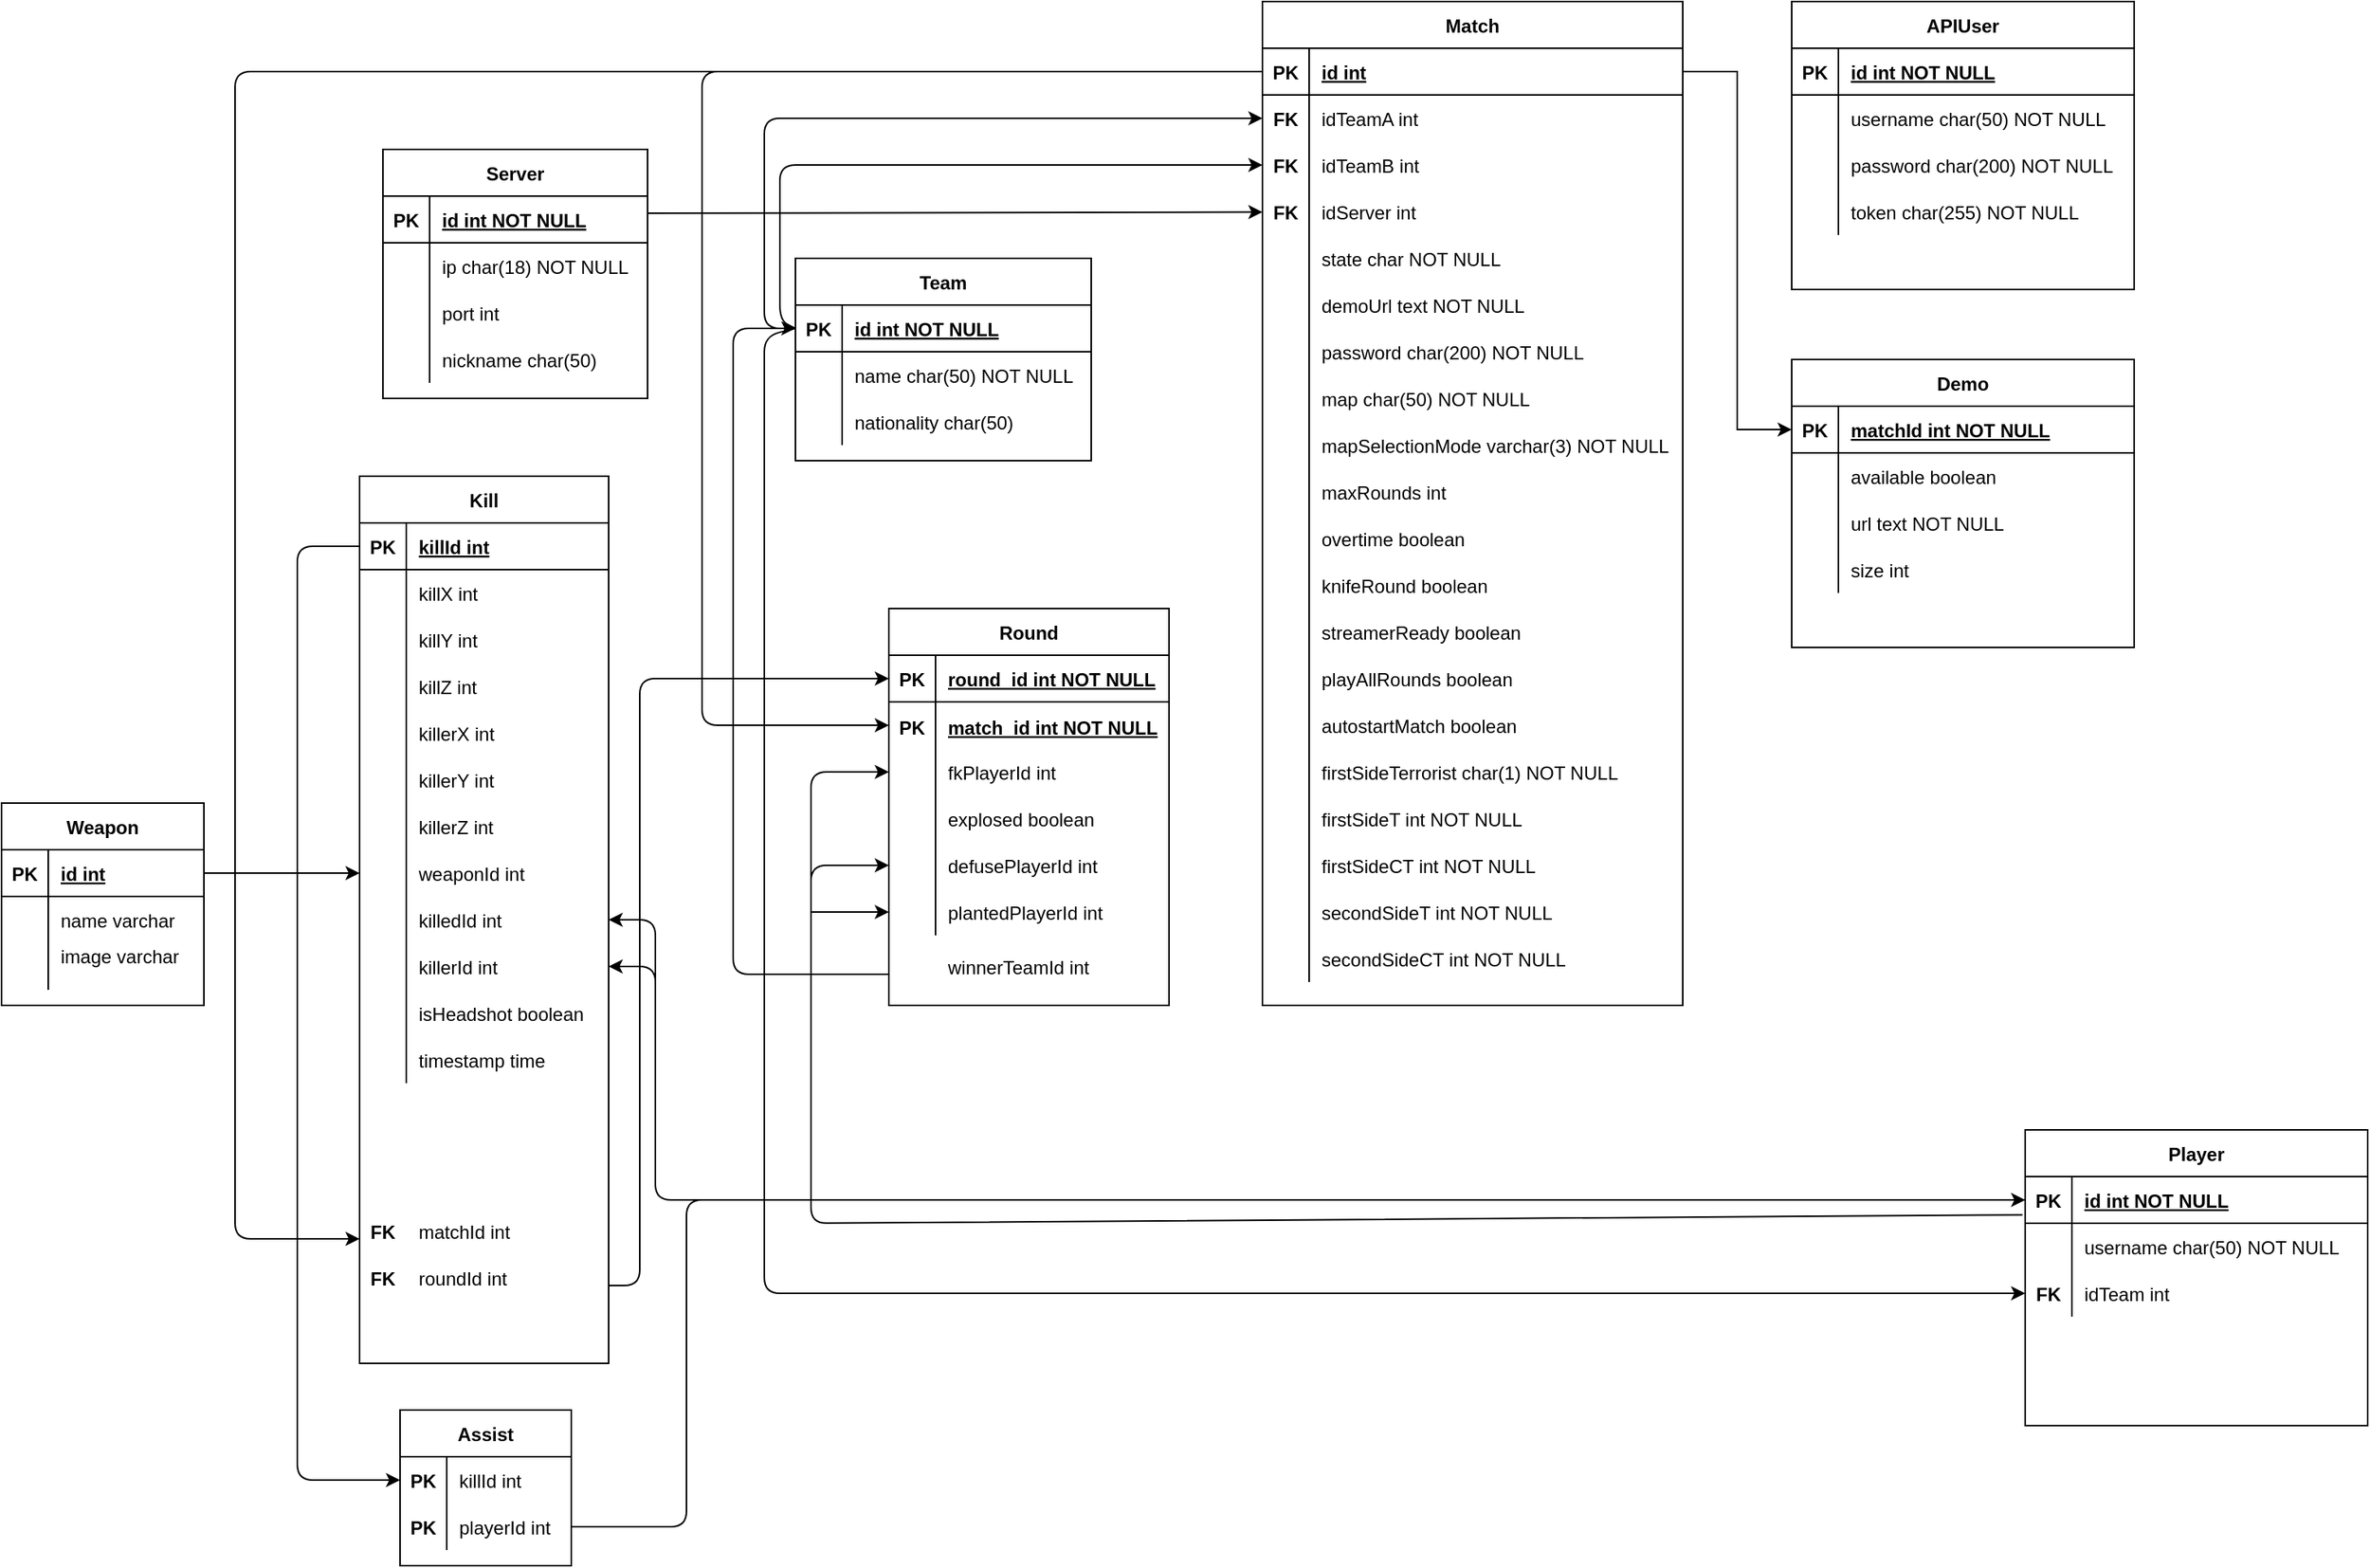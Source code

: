 <mxfile version="13.10.2" type="github">
  <diagram id="R2lEEEUBdFMjLlhIrx00" name="Page-1">
    <mxGraphModel dx="2508" dy="331" grid="1" gridSize="10" guides="1" tooltips="1" connect="1" arrows="1" fold="1" page="1" pageScale="1" pageWidth="850" pageHeight="1100" math="0" shadow="0" extFonts="Permanent Marker^https://fonts.googleapis.com/css?family=Permanent+Marker">
      <root>
        <mxCell id="0" />
        <mxCell id="1" parent="0" />
        <mxCell id="CAHNvulc8Ei77Li_YzJQ-24" value="Team" style="shape=table;startSize=30;container=1;collapsible=1;childLayout=tableLayout;fixedRows=1;rowLines=0;fontStyle=1;align=center;resizeLast=1;" parent="1" vertex="1">
          <mxGeometry x="-330" y="180" width="190" height="130" as="geometry" />
        </mxCell>
        <mxCell id="CAHNvulc8Ei77Li_YzJQ-25" value="" style="shape=partialRectangle;collapsible=0;dropTarget=0;pointerEvents=0;fillColor=none;points=[[0,0.5],[1,0.5]];portConstraint=eastwest;top=0;left=0;right=0;bottom=1;" parent="CAHNvulc8Ei77Li_YzJQ-24" vertex="1">
          <mxGeometry y="30" width="190" height="30" as="geometry" />
        </mxCell>
        <mxCell id="CAHNvulc8Ei77Li_YzJQ-26" value="PK" style="shape=partialRectangle;overflow=hidden;connectable=0;fillColor=none;top=0;left=0;bottom=0;right=0;fontStyle=1;" parent="CAHNvulc8Ei77Li_YzJQ-25" vertex="1">
          <mxGeometry width="30" height="30" as="geometry" />
        </mxCell>
        <mxCell id="CAHNvulc8Ei77Li_YzJQ-27" value="id int NOT NULL " style="shape=partialRectangle;overflow=hidden;connectable=0;fillColor=none;top=0;left=0;bottom=0;right=0;align=left;spacingLeft=6;fontStyle=5;" parent="CAHNvulc8Ei77Li_YzJQ-25" vertex="1">
          <mxGeometry x="30" width="160" height="30" as="geometry" />
        </mxCell>
        <mxCell id="CAHNvulc8Ei77Li_YzJQ-28" value="" style="shape=partialRectangle;collapsible=0;dropTarget=0;pointerEvents=0;fillColor=none;points=[[0,0.5],[1,0.5]];portConstraint=eastwest;top=0;left=0;right=0;bottom=0;" parent="CAHNvulc8Ei77Li_YzJQ-24" vertex="1">
          <mxGeometry y="60" width="190" height="30" as="geometry" />
        </mxCell>
        <mxCell id="CAHNvulc8Ei77Li_YzJQ-29" value="" style="shape=partialRectangle;overflow=hidden;connectable=0;fillColor=none;top=0;left=0;bottom=0;right=0;" parent="CAHNvulc8Ei77Li_YzJQ-28" vertex="1">
          <mxGeometry width="30" height="30" as="geometry" />
        </mxCell>
        <mxCell id="CAHNvulc8Ei77Li_YzJQ-30" value="name char(50) NOT NULL" style="shape=partialRectangle;overflow=hidden;connectable=0;fillColor=none;top=0;left=0;bottom=0;right=0;align=left;spacingLeft=6;" parent="CAHNvulc8Ei77Li_YzJQ-28" vertex="1">
          <mxGeometry x="30" width="160" height="30" as="geometry" />
        </mxCell>
        <mxCell id="CAHNvulc8Ei77Li_YzJQ-31" value="" style="shape=partialRectangle;collapsible=0;dropTarget=0;pointerEvents=0;fillColor=none;points=[[0,0.5],[1,0.5]];portConstraint=eastwest;top=0;left=0;right=0;bottom=0;" parent="CAHNvulc8Ei77Li_YzJQ-24" vertex="1">
          <mxGeometry y="90" width="190" height="30" as="geometry" />
        </mxCell>
        <mxCell id="CAHNvulc8Ei77Li_YzJQ-32" value="" style="shape=partialRectangle;overflow=hidden;connectable=0;fillColor=none;top=0;left=0;bottom=0;right=0;" parent="CAHNvulc8Ei77Li_YzJQ-31" vertex="1">
          <mxGeometry width="30" height="30" as="geometry" />
        </mxCell>
        <mxCell id="CAHNvulc8Ei77Li_YzJQ-33" value="nationality char(50)" style="shape=partialRectangle;overflow=hidden;connectable=0;fillColor=none;top=0;left=0;bottom=0;right=0;align=left;spacingLeft=6;" parent="CAHNvulc8Ei77Li_YzJQ-31" vertex="1">
          <mxGeometry x="30" width="160" height="30" as="geometry" />
        </mxCell>
        <mxCell id="CAHNvulc8Ei77Li_YzJQ-34" value="Server" style="shape=table;startSize=30;container=1;collapsible=1;childLayout=tableLayout;fixedRows=1;rowLines=0;fontStyle=1;align=center;resizeLast=1;" parent="1" vertex="1">
          <mxGeometry x="-595" y="110" width="170" height="160" as="geometry" />
        </mxCell>
        <mxCell id="CAHNvulc8Ei77Li_YzJQ-35" value="" style="shape=partialRectangle;collapsible=0;dropTarget=0;pointerEvents=0;fillColor=none;points=[[0,0.5],[1,0.5]];portConstraint=eastwest;top=0;left=0;right=0;bottom=1;" parent="CAHNvulc8Ei77Li_YzJQ-34" vertex="1">
          <mxGeometry y="30" width="170" height="30" as="geometry" />
        </mxCell>
        <mxCell id="CAHNvulc8Ei77Li_YzJQ-36" value="PK" style="shape=partialRectangle;overflow=hidden;connectable=0;fillColor=none;top=0;left=0;bottom=0;right=0;fontStyle=1;" parent="CAHNvulc8Ei77Li_YzJQ-35" vertex="1">
          <mxGeometry width="30" height="30" as="geometry" />
        </mxCell>
        <mxCell id="CAHNvulc8Ei77Li_YzJQ-37" value="id int NOT NULL " style="shape=partialRectangle;overflow=hidden;connectable=0;fillColor=none;top=0;left=0;bottom=0;right=0;align=left;spacingLeft=6;fontStyle=5;" parent="CAHNvulc8Ei77Li_YzJQ-35" vertex="1">
          <mxGeometry x="30" width="140" height="30" as="geometry" />
        </mxCell>
        <mxCell id="CAHNvulc8Ei77Li_YzJQ-38" value="" style="shape=partialRectangle;collapsible=0;dropTarget=0;pointerEvents=0;fillColor=none;points=[[0,0.5],[1,0.5]];portConstraint=eastwest;top=0;left=0;right=0;bottom=0;" parent="CAHNvulc8Ei77Li_YzJQ-34" vertex="1">
          <mxGeometry y="60" width="170" height="30" as="geometry" />
        </mxCell>
        <mxCell id="CAHNvulc8Ei77Li_YzJQ-39" value="" style="shape=partialRectangle;overflow=hidden;connectable=0;fillColor=none;top=0;left=0;bottom=0;right=0;" parent="CAHNvulc8Ei77Li_YzJQ-38" vertex="1">
          <mxGeometry width="30" height="30" as="geometry" />
        </mxCell>
        <mxCell id="CAHNvulc8Ei77Li_YzJQ-40" value="ip char(18) NOT NULL" style="shape=partialRectangle;overflow=hidden;connectable=0;fillColor=none;top=0;left=0;bottom=0;right=0;align=left;spacingLeft=6;" parent="CAHNvulc8Ei77Li_YzJQ-38" vertex="1">
          <mxGeometry x="30" width="140" height="30" as="geometry" />
        </mxCell>
        <mxCell id="CAHNvulc8Ei77Li_YzJQ-41" value="" style="shape=partialRectangle;collapsible=0;dropTarget=0;pointerEvents=0;fillColor=none;points=[[0,0.5],[1,0.5]];portConstraint=eastwest;top=0;left=0;right=0;bottom=0;" parent="CAHNvulc8Ei77Li_YzJQ-34" vertex="1">
          <mxGeometry y="90" width="170" height="30" as="geometry" />
        </mxCell>
        <mxCell id="CAHNvulc8Ei77Li_YzJQ-42" value="" style="shape=partialRectangle;overflow=hidden;connectable=0;fillColor=none;top=0;left=0;bottom=0;right=0;" parent="CAHNvulc8Ei77Li_YzJQ-41" vertex="1">
          <mxGeometry width="30" height="30" as="geometry" />
        </mxCell>
        <mxCell id="CAHNvulc8Ei77Li_YzJQ-43" value="port int" style="shape=partialRectangle;overflow=hidden;connectable=0;fillColor=none;top=0;left=0;bottom=0;right=0;align=left;spacingLeft=6;" parent="CAHNvulc8Ei77Li_YzJQ-41" vertex="1">
          <mxGeometry x="30" width="140" height="30" as="geometry" />
        </mxCell>
        <mxCell id="CAHNvulc8Ei77Li_YzJQ-44" value="" style="shape=partialRectangle;collapsible=0;dropTarget=0;pointerEvents=0;fillColor=none;points=[[0,0.5],[1,0.5]];portConstraint=eastwest;top=0;left=0;right=0;bottom=0;" parent="CAHNvulc8Ei77Li_YzJQ-34" vertex="1">
          <mxGeometry y="120" width="170" height="30" as="geometry" />
        </mxCell>
        <mxCell id="CAHNvulc8Ei77Li_YzJQ-45" value="" style="shape=partialRectangle;overflow=hidden;connectable=0;fillColor=none;top=0;left=0;bottom=0;right=0;" parent="CAHNvulc8Ei77Li_YzJQ-44" vertex="1">
          <mxGeometry width="30" height="30" as="geometry" />
        </mxCell>
        <mxCell id="CAHNvulc8Ei77Li_YzJQ-46" value="nickname char(50)" style="shape=partialRectangle;overflow=hidden;connectable=0;fillColor=none;top=0;left=0;bottom=0;right=0;align=left;spacingLeft=6;" parent="CAHNvulc8Ei77Li_YzJQ-44" vertex="1">
          <mxGeometry x="30" width="140" height="30" as="geometry" />
        </mxCell>
        <mxCell id="CAHNvulc8Ei77Li_YzJQ-47" value="APIUser" style="shape=table;startSize=30;container=1;collapsible=1;childLayout=tableLayout;fixedRows=1;rowLines=0;fontStyle=1;align=center;resizeLast=1;" parent="1" vertex="1">
          <mxGeometry x="310" y="15" width="220" height="185" as="geometry" />
        </mxCell>
        <mxCell id="CAHNvulc8Ei77Li_YzJQ-48" value="" style="shape=partialRectangle;collapsible=0;dropTarget=0;pointerEvents=0;fillColor=none;points=[[0,0.5],[1,0.5]];portConstraint=eastwest;top=0;left=0;right=0;bottom=1;" parent="CAHNvulc8Ei77Li_YzJQ-47" vertex="1">
          <mxGeometry y="30" width="220" height="30" as="geometry" />
        </mxCell>
        <mxCell id="CAHNvulc8Ei77Li_YzJQ-49" value="PK" style="shape=partialRectangle;overflow=hidden;connectable=0;fillColor=none;top=0;left=0;bottom=0;right=0;fontStyle=1;" parent="CAHNvulc8Ei77Li_YzJQ-48" vertex="1">
          <mxGeometry width="30" height="30" as="geometry" />
        </mxCell>
        <mxCell id="CAHNvulc8Ei77Li_YzJQ-50" value="id int NOT NULL " style="shape=partialRectangle;overflow=hidden;connectable=0;fillColor=none;top=0;left=0;bottom=0;right=0;align=left;spacingLeft=6;fontStyle=5;" parent="CAHNvulc8Ei77Li_YzJQ-48" vertex="1">
          <mxGeometry x="30" width="190" height="30" as="geometry" />
        </mxCell>
        <mxCell id="CAHNvulc8Ei77Li_YzJQ-51" value="" style="shape=partialRectangle;collapsible=0;dropTarget=0;pointerEvents=0;fillColor=none;points=[[0,0.5],[1,0.5]];portConstraint=eastwest;top=0;left=0;right=0;bottom=0;" parent="CAHNvulc8Ei77Li_YzJQ-47" vertex="1">
          <mxGeometry y="60" width="220" height="30" as="geometry" />
        </mxCell>
        <mxCell id="CAHNvulc8Ei77Li_YzJQ-52" value="" style="shape=partialRectangle;overflow=hidden;connectable=0;fillColor=none;top=0;left=0;bottom=0;right=0;" parent="CAHNvulc8Ei77Li_YzJQ-51" vertex="1">
          <mxGeometry width="30" height="30" as="geometry" />
        </mxCell>
        <mxCell id="CAHNvulc8Ei77Li_YzJQ-53" value="username char(50) NOT NULL" style="shape=partialRectangle;overflow=hidden;connectable=0;fillColor=none;top=0;left=0;bottom=0;right=0;align=left;spacingLeft=6;" parent="CAHNvulc8Ei77Li_YzJQ-51" vertex="1">
          <mxGeometry x="30" width="190" height="30" as="geometry" />
        </mxCell>
        <mxCell id="CAHNvulc8Ei77Li_YzJQ-54" value="" style="shape=partialRectangle;collapsible=0;dropTarget=0;pointerEvents=0;fillColor=none;points=[[0,0.5],[1,0.5]];portConstraint=eastwest;top=0;left=0;right=0;bottom=0;" parent="CAHNvulc8Ei77Li_YzJQ-47" vertex="1">
          <mxGeometry y="90" width="220" height="30" as="geometry" />
        </mxCell>
        <mxCell id="CAHNvulc8Ei77Li_YzJQ-55" value="" style="shape=partialRectangle;overflow=hidden;connectable=0;fillColor=none;top=0;left=0;bottom=0;right=0;" parent="CAHNvulc8Ei77Li_YzJQ-54" vertex="1">
          <mxGeometry width="30" height="30" as="geometry" />
        </mxCell>
        <mxCell id="CAHNvulc8Ei77Li_YzJQ-56" value="password char(200) NOT NULL" style="shape=partialRectangle;overflow=hidden;connectable=0;fillColor=none;top=0;left=0;bottom=0;right=0;align=left;spacingLeft=6;" parent="CAHNvulc8Ei77Li_YzJQ-54" vertex="1">
          <mxGeometry x="30" width="190" height="30" as="geometry" />
        </mxCell>
        <mxCell id="6Mk86wIiq3_zIFpa_Q1o-168" value="" style="shape=partialRectangle;collapsible=0;dropTarget=0;pointerEvents=0;fillColor=none;points=[[0,0.5],[1,0.5]];portConstraint=eastwest;top=0;left=0;right=0;bottom=0;" vertex="1" parent="CAHNvulc8Ei77Li_YzJQ-47">
          <mxGeometry y="120" width="220" height="30" as="geometry" />
        </mxCell>
        <mxCell id="6Mk86wIiq3_zIFpa_Q1o-169" value="" style="shape=partialRectangle;overflow=hidden;connectable=0;fillColor=none;top=0;left=0;bottom=0;right=0;" vertex="1" parent="6Mk86wIiq3_zIFpa_Q1o-168">
          <mxGeometry width="30" height="30" as="geometry" />
        </mxCell>
        <mxCell id="6Mk86wIiq3_zIFpa_Q1o-170" value="token char(255) NOT NULL" style="shape=partialRectangle;overflow=hidden;connectable=0;fillColor=none;top=0;left=0;bottom=0;right=0;align=left;spacingLeft=6;" vertex="1" parent="6Mk86wIiq3_zIFpa_Q1o-168">
          <mxGeometry x="30" width="190" height="30" as="geometry" />
        </mxCell>
        <mxCell id="n8BZFwkFFO_Z2MSDaQy5-73" value="Match" style="shape=table;startSize=30;container=1;collapsible=1;childLayout=tableLayout;fixedRows=1;rowLines=0;fontStyle=1;align=center;resizeLast=1;" parent="1" vertex="1">
          <mxGeometry x="-30" y="15" width="270" height="645" as="geometry" />
        </mxCell>
        <mxCell id="n8BZFwkFFO_Z2MSDaQy5-74" value="" style="shape=partialRectangle;collapsible=0;dropTarget=0;pointerEvents=0;fillColor=none;points=[[0,0.5],[1,0.5]];portConstraint=eastwest;top=0;left=0;right=0;bottom=1;" parent="n8BZFwkFFO_Z2MSDaQy5-73" vertex="1">
          <mxGeometry y="30" width="270" height="30" as="geometry" />
        </mxCell>
        <mxCell id="n8BZFwkFFO_Z2MSDaQy5-75" value="PK" style="shape=partialRectangle;overflow=hidden;connectable=0;fillColor=none;top=0;left=0;bottom=0;right=0;fontStyle=1;" parent="n8BZFwkFFO_Z2MSDaQy5-74" vertex="1">
          <mxGeometry width="30" height="30" as="geometry" />
        </mxCell>
        <mxCell id="n8BZFwkFFO_Z2MSDaQy5-76" value="id int " style="shape=partialRectangle;overflow=hidden;connectable=0;fillColor=none;top=0;left=0;bottom=0;right=0;align=left;spacingLeft=6;fontStyle=5;" parent="n8BZFwkFFO_Z2MSDaQy5-74" vertex="1">
          <mxGeometry x="30" width="240" height="30" as="geometry" />
        </mxCell>
        <mxCell id="n8BZFwkFFO_Z2MSDaQy5-77" value="" style="shape=partialRectangle;collapsible=0;dropTarget=0;pointerEvents=0;fillColor=none;points=[[0,0.5],[1,0.5]];portConstraint=eastwest;top=0;left=0;right=0;bottom=0;" parent="n8BZFwkFFO_Z2MSDaQy5-73" vertex="1">
          <mxGeometry y="60" width="270" height="30" as="geometry" />
        </mxCell>
        <mxCell id="n8BZFwkFFO_Z2MSDaQy5-78" value="" style="shape=partialRectangle;overflow=hidden;connectable=0;fillColor=none;top=0;left=0;bottom=0;right=0;" parent="n8BZFwkFFO_Z2MSDaQy5-77" vertex="1">
          <mxGeometry width="30" height="30" as="geometry" />
        </mxCell>
        <mxCell id="n8BZFwkFFO_Z2MSDaQy5-79" value="idTeamA int" style="shape=partialRectangle;overflow=hidden;connectable=0;fillColor=none;top=0;left=0;bottom=0;right=0;align=left;spacingLeft=6;" parent="n8BZFwkFFO_Z2MSDaQy5-77" vertex="1">
          <mxGeometry x="30" width="240" height="30" as="geometry" />
        </mxCell>
        <mxCell id="n8BZFwkFFO_Z2MSDaQy5-80" value="" style="shape=partialRectangle;collapsible=0;dropTarget=0;pointerEvents=0;fillColor=none;points=[[0,0.5],[1,0.5]];portConstraint=eastwest;top=0;left=0;right=0;bottom=0;" parent="n8BZFwkFFO_Z2MSDaQy5-73" vertex="1">
          <mxGeometry y="90" width="270" height="30" as="geometry" />
        </mxCell>
        <mxCell id="n8BZFwkFFO_Z2MSDaQy5-81" value="" style="shape=partialRectangle;overflow=hidden;connectable=0;fillColor=none;top=0;left=0;bottom=0;right=0;" parent="n8BZFwkFFO_Z2MSDaQy5-80" vertex="1">
          <mxGeometry width="30" height="30" as="geometry" />
        </mxCell>
        <mxCell id="n8BZFwkFFO_Z2MSDaQy5-82" value="idTeamB int" style="shape=partialRectangle;overflow=hidden;connectable=0;fillColor=none;top=0;left=0;bottom=0;right=0;align=left;spacingLeft=6;" parent="n8BZFwkFFO_Z2MSDaQy5-80" vertex="1">
          <mxGeometry x="30" width="240" height="30" as="geometry" />
        </mxCell>
        <mxCell id="n8BZFwkFFO_Z2MSDaQy5-83" value="" style="shape=partialRectangle;collapsible=0;dropTarget=0;pointerEvents=0;fillColor=none;points=[[0,0.5],[1,0.5]];portConstraint=eastwest;top=0;left=0;right=0;bottom=0;" parent="n8BZFwkFFO_Z2MSDaQy5-73" vertex="1">
          <mxGeometry y="120" width="270" height="30" as="geometry" />
        </mxCell>
        <mxCell id="n8BZFwkFFO_Z2MSDaQy5-84" value="" style="shape=partialRectangle;overflow=hidden;connectable=0;fillColor=none;top=0;left=0;bottom=0;right=0;" parent="n8BZFwkFFO_Z2MSDaQy5-83" vertex="1">
          <mxGeometry width="30" height="30" as="geometry" />
        </mxCell>
        <mxCell id="n8BZFwkFFO_Z2MSDaQy5-85" value="idServer int" style="shape=partialRectangle;overflow=hidden;connectable=0;fillColor=none;top=0;left=0;bottom=0;right=0;align=left;spacingLeft=6;" parent="n8BZFwkFFO_Z2MSDaQy5-83" vertex="1">
          <mxGeometry x="30" width="240" height="30" as="geometry" />
        </mxCell>
        <mxCell id="n8BZFwkFFO_Z2MSDaQy5-86" value="" style="shape=partialRectangle;collapsible=0;dropTarget=0;pointerEvents=0;fillColor=none;points=[[0,0.5],[1,0.5]];portConstraint=eastwest;top=0;left=0;right=0;bottom=0;" parent="n8BZFwkFFO_Z2MSDaQy5-73" vertex="1">
          <mxGeometry y="150" width="270" height="30" as="geometry" />
        </mxCell>
        <mxCell id="n8BZFwkFFO_Z2MSDaQy5-87" value="" style="shape=partialRectangle;overflow=hidden;connectable=0;fillColor=none;top=0;left=0;bottom=0;right=0;" parent="n8BZFwkFFO_Z2MSDaQy5-86" vertex="1">
          <mxGeometry width="30" height="30" as="geometry" />
        </mxCell>
        <mxCell id="n8BZFwkFFO_Z2MSDaQy5-88" value="state char NOT NULL" style="shape=partialRectangle;overflow=hidden;connectable=0;fillColor=none;top=0;left=0;bottom=0;right=0;align=left;spacingLeft=6;" parent="n8BZFwkFFO_Z2MSDaQy5-86" vertex="1">
          <mxGeometry x="30" width="240" height="30" as="geometry" />
        </mxCell>
        <mxCell id="6Mk86wIiq3_zIFpa_Q1o-23" value="" style="shape=partialRectangle;collapsible=0;dropTarget=0;pointerEvents=0;fillColor=none;points=[[0,0.5],[1,0.5]];portConstraint=eastwest;top=0;left=0;right=0;bottom=0;" vertex="1" parent="n8BZFwkFFO_Z2MSDaQy5-73">
          <mxGeometry y="180" width="270" height="30" as="geometry" />
        </mxCell>
        <mxCell id="6Mk86wIiq3_zIFpa_Q1o-24" value="" style="shape=partialRectangle;overflow=hidden;connectable=0;fillColor=none;top=0;left=0;bottom=0;right=0;" vertex="1" parent="6Mk86wIiq3_zIFpa_Q1o-23">
          <mxGeometry width="30" height="30" as="geometry" />
        </mxCell>
        <mxCell id="6Mk86wIiq3_zIFpa_Q1o-25" value="demoUrl text NOT NULL" style="shape=partialRectangle;overflow=hidden;connectable=0;fillColor=none;top=0;left=0;bottom=0;right=0;align=left;spacingLeft=6;" vertex="1" parent="6Mk86wIiq3_zIFpa_Q1o-23">
          <mxGeometry x="30" width="240" height="30" as="geometry" />
        </mxCell>
        <mxCell id="6Mk86wIiq3_zIFpa_Q1o-20" value="" style="shape=partialRectangle;collapsible=0;dropTarget=0;pointerEvents=0;fillColor=none;points=[[0,0.5],[1,0.5]];portConstraint=eastwest;top=0;left=0;right=0;bottom=0;" vertex="1" parent="n8BZFwkFFO_Z2MSDaQy5-73">
          <mxGeometry y="210" width="270" height="30" as="geometry" />
        </mxCell>
        <mxCell id="6Mk86wIiq3_zIFpa_Q1o-21" value="" style="shape=partialRectangle;overflow=hidden;connectable=0;fillColor=none;top=0;left=0;bottom=0;right=0;" vertex="1" parent="6Mk86wIiq3_zIFpa_Q1o-20">
          <mxGeometry width="30" height="30" as="geometry" />
        </mxCell>
        <mxCell id="6Mk86wIiq3_zIFpa_Q1o-22" value="password char(200) NOT NULL" style="shape=partialRectangle;overflow=hidden;connectable=0;fillColor=none;top=0;left=0;bottom=0;right=0;align=left;spacingLeft=6;" vertex="1" parent="6Mk86wIiq3_zIFpa_Q1o-20">
          <mxGeometry x="30" width="240" height="30" as="geometry" />
        </mxCell>
        <mxCell id="n8BZFwkFFO_Z2MSDaQy5-89" value="" style="shape=partialRectangle;collapsible=0;dropTarget=0;pointerEvents=0;fillColor=none;points=[[0,0.5],[1,0.5]];portConstraint=eastwest;top=0;left=0;right=0;bottom=0;" parent="n8BZFwkFFO_Z2MSDaQy5-73" vertex="1">
          <mxGeometry y="240" width="270" height="30" as="geometry" />
        </mxCell>
        <mxCell id="n8BZFwkFFO_Z2MSDaQy5-90" value="" style="shape=partialRectangle;overflow=hidden;connectable=0;fillColor=none;top=0;left=0;bottom=0;right=0;" parent="n8BZFwkFFO_Z2MSDaQy5-89" vertex="1">
          <mxGeometry width="30" height="30" as="geometry" />
        </mxCell>
        <mxCell id="n8BZFwkFFO_Z2MSDaQy5-91" value="map char(50) NOT NULL" style="shape=partialRectangle;overflow=hidden;connectable=0;fillColor=none;top=0;left=0;bottom=0;right=0;align=left;spacingLeft=6;" parent="n8BZFwkFFO_Z2MSDaQy5-89" vertex="1">
          <mxGeometry x="30" width="240" height="30" as="geometry" />
        </mxCell>
        <mxCell id="n8BZFwkFFO_Z2MSDaQy5-92" value="" style="shape=partialRectangle;collapsible=0;dropTarget=0;pointerEvents=0;fillColor=none;points=[[0,0.5],[1,0.5]];portConstraint=eastwest;top=0;left=0;right=0;bottom=0;" parent="n8BZFwkFFO_Z2MSDaQy5-73" vertex="1">
          <mxGeometry y="270" width="270" height="30" as="geometry" />
        </mxCell>
        <mxCell id="n8BZFwkFFO_Z2MSDaQy5-93" value="" style="shape=partialRectangle;overflow=hidden;connectable=0;fillColor=none;top=0;left=0;bottom=0;right=0;" parent="n8BZFwkFFO_Z2MSDaQy5-92" vertex="1">
          <mxGeometry width="30" height="30" as="geometry" />
        </mxCell>
        <mxCell id="n8BZFwkFFO_Z2MSDaQy5-94" value="mapSelectionMode varchar(3) NOT NULL" style="shape=partialRectangle;overflow=hidden;connectable=0;fillColor=none;top=0;left=0;bottom=0;right=0;align=left;spacingLeft=6;" parent="n8BZFwkFFO_Z2MSDaQy5-92" vertex="1">
          <mxGeometry x="30" width="240" height="30" as="geometry" />
        </mxCell>
        <mxCell id="n8BZFwkFFO_Z2MSDaQy5-95" value="" style="shape=partialRectangle;collapsible=0;dropTarget=0;pointerEvents=0;fillColor=none;points=[[0,0.5],[1,0.5]];portConstraint=eastwest;top=0;left=0;right=0;bottom=0;" parent="n8BZFwkFFO_Z2MSDaQy5-73" vertex="1">
          <mxGeometry y="300" width="270" height="30" as="geometry" />
        </mxCell>
        <mxCell id="n8BZFwkFFO_Z2MSDaQy5-96" value="" style="shape=partialRectangle;overflow=hidden;connectable=0;fillColor=none;top=0;left=0;bottom=0;right=0;" parent="n8BZFwkFFO_Z2MSDaQy5-95" vertex="1">
          <mxGeometry width="30" height="30" as="geometry" />
        </mxCell>
        <mxCell id="n8BZFwkFFO_Z2MSDaQy5-97" value="maxRounds int" style="shape=partialRectangle;overflow=hidden;connectable=0;fillColor=none;top=0;left=0;bottom=0;right=0;align=left;spacingLeft=6;" parent="n8BZFwkFFO_Z2MSDaQy5-95" vertex="1">
          <mxGeometry x="30" width="240" height="30" as="geometry" />
        </mxCell>
        <mxCell id="n8BZFwkFFO_Z2MSDaQy5-98" value="" style="shape=partialRectangle;collapsible=0;dropTarget=0;pointerEvents=0;fillColor=none;points=[[0,0.5],[1,0.5]];portConstraint=eastwest;top=0;left=0;right=0;bottom=0;" parent="n8BZFwkFFO_Z2MSDaQy5-73" vertex="1">
          <mxGeometry y="330" width="270" height="30" as="geometry" />
        </mxCell>
        <mxCell id="n8BZFwkFFO_Z2MSDaQy5-99" value="" style="shape=partialRectangle;overflow=hidden;connectable=0;fillColor=none;top=0;left=0;bottom=0;right=0;" parent="n8BZFwkFFO_Z2MSDaQy5-98" vertex="1">
          <mxGeometry width="30" height="30" as="geometry" />
        </mxCell>
        <mxCell id="n8BZFwkFFO_Z2MSDaQy5-100" value="overtime boolean" style="shape=partialRectangle;overflow=hidden;connectable=0;fillColor=none;top=0;left=0;bottom=0;right=0;align=left;spacingLeft=6;" parent="n8BZFwkFFO_Z2MSDaQy5-98" vertex="1">
          <mxGeometry x="30" width="240" height="30" as="geometry" />
        </mxCell>
        <mxCell id="n8BZFwkFFO_Z2MSDaQy5-101" value="" style="shape=partialRectangle;collapsible=0;dropTarget=0;pointerEvents=0;fillColor=none;points=[[0,0.5],[1,0.5]];portConstraint=eastwest;top=0;left=0;right=0;bottom=0;" parent="n8BZFwkFFO_Z2MSDaQy5-73" vertex="1">
          <mxGeometry y="360" width="270" height="30" as="geometry" />
        </mxCell>
        <mxCell id="n8BZFwkFFO_Z2MSDaQy5-102" value="" style="shape=partialRectangle;overflow=hidden;connectable=0;fillColor=none;top=0;left=0;bottom=0;right=0;" parent="n8BZFwkFFO_Z2MSDaQy5-101" vertex="1">
          <mxGeometry width="30" height="30" as="geometry" />
        </mxCell>
        <mxCell id="n8BZFwkFFO_Z2MSDaQy5-103" value="knifeRound boolean" style="shape=partialRectangle;overflow=hidden;connectable=0;fillColor=none;top=0;left=0;bottom=0;right=0;align=left;spacingLeft=6;" parent="n8BZFwkFFO_Z2MSDaQy5-101" vertex="1">
          <mxGeometry x="30" width="240" height="30" as="geometry" />
        </mxCell>
        <mxCell id="n8BZFwkFFO_Z2MSDaQy5-104" value="" style="shape=partialRectangle;collapsible=0;dropTarget=0;pointerEvents=0;fillColor=none;points=[[0,0.5],[1,0.5]];portConstraint=eastwest;top=0;left=0;right=0;bottom=0;" parent="n8BZFwkFFO_Z2MSDaQy5-73" vertex="1">
          <mxGeometry y="390" width="270" height="30" as="geometry" />
        </mxCell>
        <mxCell id="n8BZFwkFFO_Z2MSDaQy5-105" value="" style="shape=partialRectangle;overflow=hidden;connectable=0;fillColor=none;top=0;left=0;bottom=0;right=0;" parent="n8BZFwkFFO_Z2MSDaQy5-104" vertex="1">
          <mxGeometry width="30" height="30" as="geometry" />
        </mxCell>
        <mxCell id="n8BZFwkFFO_Z2MSDaQy5-106" value="streamerReady boolean" style="shape=partialRectangle;overflow=hidden;connectable=0;fillColor=none;top=0;left=0;bottom=0;right=0;align=left;spacingLeft=6;" parent="n8BZFwkFFO_Z2MSDaQy5-104" vertex="1">
          <mxGeometry x="30" width="240" height="30" as="geometry" />
        </mxCell>
        <mxCell id="n8BZFwkFFO_Z2MSDaQy5-107" value="" style="shape=partialRectangle;collapsible=0;dropTarget=0;pointerEvents=0;fillColor=none;points=[[0,0.5],[1,0.5]];portConstraint=eastwest;top=0;left=0;right=0;bottom=0;" parent="n8BZFwkFFO_Z2MSDaQy5-73" vertex="1">
          <mxGeometry y="420" width="270" height="30" as="geometry" />
        </mxCell>
        <mxCell id="n8BZFwkFFO_Z2MSDaQy5-108" value="" style="shape=partialRectangle;overflow=hidden;connectable=0;fillColor=none;top=0;left=0;bottom=0;right=0;" parent="n8BZFwkFFO_Z2MSDaQy5-107" vertex="1">
          <mxGeometry width="30" height="30" as="geometry" />
        </mxCell>
        <mxCell id="n8BZFwkFFO_Z2MSDaQy5-109" value="playAllRounds boolean" style="shape=partialRectangle;overflow=hidden;connectable=0;fillColor=none;top=0;left=0;bottom=0;right=0;align=left;spacingLeft=6;" parent="n8BZFwkFFO_Z2MSDaQy5-107" vertex="1">
          <mxGeometry x="30" width="240" height="30" as="geometry" />
        </mxCell>
        <mxCell id="n8BZFwkFFO_Z2MSDaQy5-110" value="" style="shape=partialRectangle;collapsible=0;dropTarget=0;pointerEvents=0;fillColor=none;points=[[0,0.5],[1,0.5]];portConstraint=eastwest;top=0;left=0;right=0;bottom=0;" parent="n8BZFwkFFO_Z2MSDaQy5-73" vertex="1">
          <mxGeometry y="450" width="270" height="30" as="geometry" />
        </mxCell>
        <mxCell id="n8BZFwkFFO_Z2MSDaQy5-111" value="" style="shape=partialRectangle;overflow=hidden;connectable=0;fillColor=none;top=0;left=0;bottom=0;right=0;" parent="n8BZFwkFFO_Z2MSDaQy5-110" vertex="1">
          <mxGeometry width="30" height="30" as="geometry" />
        </mxCell>
        <mxCell id="n8BZFwkFFO_Z2MSDaQy5-112" value="autostartMatch boolean" style="shape=partialRectangle;overflow=hidden;connectable=0;fillColor=none;top=0;left=0;bottom=0;right=0;align=left;spacingLeft=6;" parent="n8BZFwkFFO_Z2MSDaQy5-110" vertex="1">
          <mxGeometry x="30" width="240" height="30" as="geometry" />
        </mxCell>
        <mxCell id="n8BZFwkFFO_Z2MSDaQy5-113" value="" style="shape=partialRectangle;collapsible=0;dropTarget=0;pointerEvents=0;fillColor=none;points=[[0,0.5],[1,0.5]];portConstraint=eastwest;top=0;left=0;right=0;bottom=0;" parent="n8BZFwkFFO_Z2MSDaQy5-73" vertex="1">
          <mxGeometry y="480" width="270" height="30" as="geometry" />
        </mxCell>
        <mxCell id="n8BZFwkFFO_Z2MSDaQy5-114" value="" style="shape=partialRectangle;overflow=hidden;connectable=0;fillColor=none;top=0;left=0;bottom=0;right=0;" parent="n8BZFwkFFO_Z2MSDaQy5-113" vertex="1">
          <mxGeometry width="30" height="30" as="geometry" />
        </mxCell>
        <mxCell id="n8BZFwkFFO_Z2MSDaQy5-115" value="firstSideTerrorist char(1) NOT NULL" style="shape=partialRectangle;overflow=hidden;connectable=0;fillColor=none;top=0;left=0;bottom=0;right=0;align=left;spacingLeft=6;" parent="n8BZFwkFFO_Z2MSDaQy5-113" vertex="1">
          <mxGeometry x="30" width="240" height="30" as="geometry" />
        </mxCell>
        <mxCell id="6Mk86wIiq3_zIFpa_Q1o-26" value="" style="shape=partialRectangle;collapsible=0;dropTarget=0;pointerEvents=0;fillColor=none;points=[[0,0.5],[1,0.5]];portConstraint=eastwest;top=0;left=0;right=0;bottom=0;" vertex="1" parent="n8BZFwkFFO_Z2MSDaQy5-73">
          <mxGeometry y="510" width="270" height="30" as="geometry" />
        </mxCell>
        <mxCell id="6Mk86wIiq3_zIFpa_Q1o-27" value="" style="shape=partialRectangle;overflow=hidden;connectable=0;fillColor=none;top=0;left=0;bottom=0;right=0;" vertex="1" parent="6Mk86wIiq3_zIFpa_Q1o-26">
          <mxGeometry width="30" height="30" as="geometry" />
        </mxCell>
        <mxCell id="6Mk86wIiq3_zIFpa_Q1o-28" value="firstSideT int NOT NULL" style="shape=partialRectangle;overflow=hidden;connectable=0;fillColor=none;top=0;left=0;bottom=0;right=0;align=left;spacingLeft=6;" vertex="1" parent="6Mk86wIiq3_zIFpa_Q1o-26">
          <mxGeometry x="30" width="240" height="30" as="geometry" />
        </mxCell>
        <mxCell id="6Mk86wIiq3_zIFpa_Q1o-29" value="" style="shape=partialRectangle;collapsible=0;dropTarget=0;pointerEvents=0;fillColor=none;points=[[0,0.5],[1,0.5]];portConstraint=eastwest;top=0;left=0;right=0;bottom=0;" vertex="1" parent="n8BZFwkFFO_Z2MSDaQy5-73">
          <mxGeometry y="540" width="270" height="30" as="geometry" />
        </mxCell>
        <mxCell id="6Mk86wIiq3_zIFpa_Q1o-30" value="" style="shape=partialRectangle;overflow=hidden;connectable=0;fillColor=none;top=0;left=0;bottom=0;right=0;" vertex="1" parent="6Mk86wIiq3_zIFpa_Q1o-29">
          <mxGeometry width="30" height="30" as="geometry" />
        </mxCell>
        <mxCell id="6Mk86wIiq3_zIFpa_Q1o-31" value="firstSideCT int NOT NULL" style="shape=partialRectangle;overflow=hidden;connectable=0;fillColor=none;top=0;left=0;bottom=0;right=0;align=left;spacingLeft=6;" vertex="1" parent="6Mk86wIiq3_zIFpa_Q1o-29">
          <mxGeometry x="30" width="240" height="30" as="geometry" />
        </mxCell>
        <mxCell id="6Mk86wIiq3_zIFpa_Q1o-142" value="" style="shape=partialRectangle;collapsible=0;dropTarget=0;pointerEvents=0;fillColor=none;points=[[0,0.5],[1,0.5]];portConstraint=eastwest;top=0;left=0;right=0;bottom=0;" vertex="1" parent="n8BZFwkFFO_Z2MSDaQy5-73">
          <mxGeometry y="570" width="270" height="30" as="geometry" />
        </mxCell>
        <mxCell id="6Mk86wIiq3_zIFpa_Q1o-143" value="" style="shape=partialRectangle;overflow=hidden;connectable=0;fillColor=none;top=0;left=0;bottom=0;right=0;" vertex="1" parent="6Mk86wIiq3_zIFpa_Q1o-142">
          <mxGeometry width="30" height="30" as="geometry" />
        </mxCell>
        <mxCell id="6Mk86wIiq3_zIFpa_Q1o-144" value="secondSideT int NOT NULL" style="shape=partialRectangle;overflow=hidden;connectable=0;fillColor=none;top=0;left=0;bottom=0;right=0;align=left;spacingLeft=6;" vertex="1" parent="6Mk86wIiq3_zIFpa_Q1o-142">
          <mxGeometry x="30" width="240" height="30" as="geometry" />
        </mxCell>
        <mxCell id="6Mk86wIiq3_zIFpa_Q1o-145" value="" style="shape=partialRectangle;collapsible=0;dropTarget=0;pointerEvents=0;fillColor=none;points=[[0,0.5],[1,0.5]];portConstraint=eastwest;top=0;left=0;right=0;bottom=0;" vertex="1" parent="n8BZFwkFFO_Z2MSDaQy5-73">
          <mxGeometry y="600" width="270" height="30" as="geometry" />
        </mxCell>
        <mxCell id="6Mk86wIiq3_zIFpa_Q1o-146" value="" style="shape=partialRectangle;overflow=hidden;connectable=0;fillColor=none;top=0;left=0;bottom=0;right=0;" vertex="1" parent="6Mk86wIiq3_zIFpa_Q1o-145">
          <mxGeometry width="30" height="30" as="geometry" />
        </mxCell>
        <mxCell id="6Mk86wIiq3_zIFpa_Q1o-147" value="secondSideCT int NOT NULL" style="shape=partialRectangle;overflow=hidden;connectable=0;fillColor=none;top=0;left=0;bottom=0;right=0;align=left;spacingLeft=6;" vertex="1" parent="6Mk86wIiq3_zIFpa_Q1o-145">
          <mxGeometry x="30" width="240" height="30" as="geometry" />
        </mxCell>
        <mxCell id="n8BZFwkFFO_Z2MSDaQy5-116" value="" style="endArrow=classic;html=1;entryX=0;entryY=0.5;entryDx=0;entryDy=0;exitX=0;exitY=0.5;exitDx=0;exitDy=0;" parent="1" source="CAHNvulc8Ei77Li_YzJQ-25" target="n8BZFwkFFO_Z2MSDaQy5-77" edge="1">
          <mxGeometry width="50" height="50" relative="1" as="geometry">
            <mxPoint x="-350" y="220" as="sourcePoint" />
            <mxPoint x="30" y="440" as="targetPoint" />
            <Array as="points">
              <mxPoint x="-350" y="225" />
              <mxPoint x="-350" y="90" />
            </Array>
          </mxGeometry>
        </mxCell>
        <mxCell id="n8BZFwkFFO_Z2MSDaQy5-117" value="" style="endArrow=classic;html=1;entryX=0;entryY=0.5;entryDx=0;entryDy=0;exitX=0;exitY=0.5;exitDx=0;exitDy=0;" parent="1" source="CAHNvulc8Ei77Li_YzJQ-25" target="n8BZFwkFFO_Z2MSDaQy5-80" edge="1">
          <mxGeometry width="50" height="50" relative="1" as="geometry">
            <mxPoint x="-340" y="210" as="sourcePoint" />
            <mxPoint x="-50" y="455" as="targetPoint" />
            <Array as="points">
              <mxPoint x="-340" y="220" />
              <mxPoint x="-340" y="120" />
            </Array>
          </mxGeometry>
        </mxCell>
        <mxCell id="n8BZFwkFFO_Z2MSDaQy5-120" value="" style="endArrow=classic;html=1;" parent="1" target="n8BZFwkFFO_Z2MSDaQy5-83" edge="1">
          <mxGeometry width="50" height="50" relative="1" as="geometry">
            <mxPoint x="-425" y="151" as="sourcePoint" />
            <mxPoint x="-430" y="60" as="targetPoint" />
          </mxGeometry>
        </mxCell>
        <mxCell id="n8BZFwkFFO_Z2MSDaQy5-121" value="FK" style="shape=partialRectangle;overflow=hidden;connectable=0;fillColor=none;top=0;left=0;bottom=0;right=0;fontStyle=1;" parent="1" vertex="1">
          <mxGeometry x="-30" y="105" width="30" height="30" as="geometry" />
        </mxCell>
        <mxCell id="n8BZFwkFFO_Z2MSDaQy5-122" value="FK" style="shape=partialRectangle;overflow=hidden;connectable=0;fillColor=none;top=0;left=0;bottom=0;right=0;fontStyle=1;" parent="1" vertex="1">
          <mxGeometry x="-30" y="75" width="30" height="30" as="geometry" />
        </mxCell>
        <mxCell id="n8BZFwkFFO_Z2MSDaQy5-123" value="FK" style="shape=partialRectangle;overflow=hidden;connectable=0;fillColor=none;top=0;left=0;bottom=0;right=0;fontStyle=1;" parent="1" vertex="1">
          <mxGeometry x="-30" y="135" width="30" height="30" as="geometry" />
        </mxCell>
        <mxCell id="n8BZFwkFFO_Z2MSDaQy5-203" value="Player" style="shape=table;startSize=30;container=1;collapsible=1;childLayout=tableLayout;fixedRows=1;rowLines=0;fontStyle=1;align=center;resizeLast=1;" parent="1" vertex="1">
          <mxGeometry x="460" y="740" width="220" height="190" as="geometry" />
        </mxCell>
        <mxCell id="n8BZFwkFFO_Z2MSDaQy5-204" value="" style="shape=partialRectangle;collapsible=0;dropTarget=0;pointerEvents=0;fillColor=none;points=[[0,0.5],[1,0.5]];portConstraint=eastwest;top=0;left=0;right=0;bottom=1;" parent="n8BZFwkFFO_Z2MSDaQy5-203" vertex="1">
          <mxGeometry y="30" width="220" height="30" as="geometry" />
        </mxCell>
        <mxCell id="n8BZFwkFFO_Z2MSDaQy5-205" value="PK" style="shape=partialRectangle;overflow=hidden;connectable=0;fillColor=none;top=0;left=0;bottom=0;right=0;fontStyle=1;" parent="n8BZFwkFFO_Z2MSDaQy5-204" vertex="1">
          <mxGeometry width="30" height="30" as="geometry" />
        </mxCell>
        <mxCell id="n8BZFwkFFO_Z2MSDaQy5-206" value="id int NOT NULL " style="shape=partialRectangle;overflow=hidden;connectable=0;fillColor=none;top=0;left=0;bottom=0;right=0;align=left;spacingLeft=6;fontStyle=5;" parent="n8BZFwkFFO_Z2MSDaQy5-204" vertex="1">
          <mxGeometry x="30" width="190" height="30" as="geometry" />
        </mxCell>
        <mxCell id="n8BZFwkFFO_Z2MSDaQy5-207" value="" style="shape=partialRectangle;collapsible=0;dropTarget=0;pointerEvents=0;fillColor=none;points=[[0,0.5],[1,0.5]];portConstraint=eastwest;top=0;left=0;right=0;bottom=0;" parent="n8BZFwkFFO_Z2MSDaQy5-203" vertex="1">
          <mxGeometry y="60" width="220" height="30" as="geometry" />
        </mxCell>
        <mxCell id="n8BZFwkFFO_Z2MSDaQy5-208" value="" style="shape=partialRectangle;overflow=hidden;connectable=0;fillColor=none;top=0;left=0;bottom=0;right=0;" parent="n8BZFwkFFO_Z2MSDaQy5-207" vertex="1">
          <mxGeometry width="30" height="30" as="geometry" />
        </mxCell>
        <mxCell id="n8BZFwkFFO_Z2MSDaQy5-209" value="username char(50) NOT NULL" style="shape=partialRectangle;overflow=hidden;connectable=0;fillColor=none;top=0;left=0;bottom=0;right=0;align=left;spacingLeft=6;" parent="n8BZFwkFFO_Z2MSDaQy5-207" vertex="1">
          <mxGeometry x="30" width="190" height="30" as="geometry" />
        </mxCell>
        <mxCell id="6Mk86wIiq3_zIFpa_Q1o-16" value="" style="shape=partialRectangle;collapsible=0;dropTarget=0;pointerEvents=0;fillColor=none;points=[[0,0.5],[1,0.5]];portConstraint=eastwest;top=0;left=0;right=0;bottom=0;" vertex="1" parent="n8BZFwkFFO_Z2MSDaQy5-203">
          <mxGeometry y="90" width="220" height="30" as="geometry" />
        </mxCell>
        <mxCell id="6Mk86wIiq3_zIFpa_Q1o-17" value="" style="shape=partialRectangle;overflow=hidden;connectable=0;fillColor=none;top=0;left=0;bottom=0;right=0;" vertex="1" parent="6Mk86wIiq3_zIFpa_Q1o-16">
          <mxGeometry width="30" height="30" as="geometry" />
        </mxCell>
        <mxCell id="6Mk86wIiq3_zIFpa_Q1o-18" value="idTeam int" style="shape=partialRectangle;overflow=hidden;connectable=0;fillColor=none;top=0;left=0;bottom=0;right=0;align=left;spacingLeft=6;" vertex="1" parent="6Mk86wIiq3_zIFpa_Q1o-16">
          <mxGeometry x="30" width="190" height="30" as="geometry" />
        </mxCell>
        <mxCell id="n8BZFwkFFO_Z2MSDaQy5-214" value="" style="endArrow=classic;html=1;exitX=0;exitY=0.5;exitDx=0;exitDy=0;entryX=0;entryY=0.5;entryDx=0;entryDy=0;" parent="1" source="CAHNvulc8Ei77Li_YzJQ-25" edge="1" target="6Mk86wIiq3_zIFpa_Q1o-16">
          <mxGeometry width="50" height="50" relative="1" as="geometry">
            <mxPoint x="-230" y="630" as="sourcePoint" />
            <mxPoint x="440" y="730" as="targetPoint" />
            <Array as="points">
              <mxPoint x="-350" y="230" />
              <mxPoint x="-350" y="845" />
            </Array>
          </mxGeometry>
        </mxCell>
        <mxCell id="n8BZFwkFFO_Z2MSDaQy5-216" value="FK" style="shape=partialRectangle;overflow=hidden;connectable=0;fillColor=none;top=0;left=0;bottom=0;right=0;fontStyle=1;" parent="1" vertex="1">
          <mxGeometry x="460" y="830" width="30" height="30" as="geometry" />
        </mxCell>
        <mxCell id="n8BZFwkFFO_Z2MSDaQy5-218" value="Kill" style="shape=table;startSize=30;container=1;collapsible=1;childLayout=tableLayout;fixedRows=1;rowLines=0;fontStyle=1;align=center;resizeLast=1;" parent="1" vertex="1">
          <mxGeometry x="-610" y="320" width="160" height="570" as="geometry" />
        </mxCell>
        <mxCell id="n8BZFwkFFO_Z2MSDaQy5-219" value="" style="shape=partialRectangle;collapsible=0;dropTarget=0;pointerEvents=0;fillColor=none;points=[[0,0.5],[1,0.5]];portConstraint=eastwest;top=0;left=0;right=0;bottom=1;" parent="n8BZFwkFFO_Z2MSDaQy5-218" vertex="1">
          <mxGeometry y="30" width="160" height="30" as="geometry" />
        </mxCell>
        <mxCell id="n8BZFwkFFO_Z2MSDaQy5-220" value="PK" style="shape=partialRectangle;overflow=hidden;connectable=0;fillColor=none;top=0;left=0;bottom=0;right=0;fontStyle=1;" parent="n8BZFwkFFO_Z2MSDaQy5-219" vertex="1">
          <mxGeometry width="30" height="30" as="geometry" />
        </mxCell>
        <mxCell id="n8BZFwkFFO_Z2MSDaQy5-221" value="killId int " style="shape=partialRectangle;overflow=hidden;connectable=0;fillColor=none;top=0;left=0;bottom=0;right=0;align=left;spacingLeft=6;fontStyle=5;" parent="n8BZFwkFFO_Z2MSDaQy5-219" vertex="1">
          <mxGeometry x="30" width="130" height="30" as="geometry" />
        </mxCell>
        <mxCell id="n8BZFwkFFO_Z2MSDaQy5-222" value="" style="shape=partialRectangle;collapsible=0;dropTarget=0;pointerEvents=0;fillColor=none;points=[[0,0.5],[1,0.5]];portConstraint=eastwest;top=0;left=0;right=0;bottom=0;" parent="n8BZFwkFFO_Z2MSDaQy5-218" vertex="1">
          <mxGeometry y="60" width="160" height="30" as="geometry" />
        </mxCell>
        <mxCell id="n8BZFwkFFO_Z2MSDaQy5-223" value="" style="shape=partialRectangle;overflow=hidden;connectable=0;fillColor=none;top=0;left=0;bottom=0;right=0;" parent="n8BZFwkFFO_Z2MSDaQy5-222" vertex="1">
          <mxGeometry width="30" height="30" as="geometry" />
        </mxCell>
        <mxCell id="n8BZFwkFFO_Z2MSDaQy5-224" value="killX int" style="shape=partialRectangle;overflow=hidden;connectable=0;fillColor=none;top=0;left=0;bottom=0;right=0;align=left;spacingLeft=6;" parent="n8BZFwkFFO_Z2MSDaQy5-222" vertex="1">
          <mxGeometry x="30" width="130" height="30" as="geometry" />
        </mxCell>
        <mxCell id="n8BZFwkFFO_Z2MSDaQy5-225" value="" style="shape=partialRectangle;collapsible=0;dropTarget=0;pointerEvents=0;fillColor=none;points=[[0,0.5],[1,0.5]];portConstraint=eastwest;top=0;left=0;right=0;bottom=0;" parent="n8BZFwkFFO_Z2MSDaQy5-218" vertex="1">
          <mxGeometry y="90" width="160" height="30" as="geometry" />
        </mxCell>
        <mxCell id="n8BZFwkFFO_Z2MSDaQy5-226" value="" style="shape=partialRectangle;overflow=hidden;connectable=0;fillColor=none;top=0;left=0;bottom=0;right=0;" parent="n8BZFwkFFO_Z2MSDaQy5-225" vertex="1">
          <mxGeometry width="30" height="30" as="geometry" />
        </mxCell>
        <mxCell id="n8BZFwkFFO_Z2MSDaQy5-227" value="killY int" style="shape=partialRectangle;overflow=hidden;connectable=0;fillColor=none;top=0;left=0;bottom=0;right=0;align=left;spacingLeft=6;" parent="n8BZFwkFFO_Z2MSDaQy5-225" vertex="1">
          <mxGeometry x="30" width="130" height="30" as="geometry" />
        </mxCell>
        <mxCell id="n8BZFwkFFO_Z2MSDaQy5-228" value="" style="shape=partialRectangle;collapsible=0;dropTarget=0;pointerEvents=0;fillColor=none;points=[[0,0.5],[1,0.5]];portConstraint=eastwest;top=0;left=0;right=0;bottom=0;" parent="n8BZFwkFFO_Z2MSDaQy5-218" vertex="1">
          <mxGeometry y="120" width="160" height="30" as="geometry" />
        </mxCell>
        <mxCell id="n8BZFwkFFO_Z2MSDaQy5-229" value="" style="shape=partialRectangle;overflow=hidden;connectable=0;fillColor=none;top=0;left=0;bottom=0;right=0;" parent="n8BZFwkFFO_Z2MSDaQy5-228" vertex="1">
          <mxGeometry width="30" height="30" as="geometry" />
        </mxCell>
        <mxCell id="n8BZFwkFFO_Z2MSDaQy5-230" value="killZ int" style="shape=partialRectangle;overflow=hidden;connectable=0;fillColor=none;top=0;left=0;bottom=0;right=0;align=left;spacingLeft=6;" parent="n8BZFwkFFO_Z2MSDaQy5-228" vertex="1">
          <mxGeometry x="30" width="130" height="30" as="geometry" />
        </mxCell>
        <mxCell id="n8BZFwkFFO_Z2MSDaQy5-231" value="" style="shape=partialRectangle;collapsible=0;dropTarget=0;pointerEvents=0;fillColor=none;points=[[0,0.5],[1,0.5]];portConstraint=eastwest;top=0;left=0;right=0;bottom=0;" parent="n8BZFwkFFO_Z2MSDaQy5-218" vertex="1">
          <mxGeometry y="150" width="160" height="30" as="geometry" />
        </mxCell>
        <mxCell id="n8BZFwkFFO_Z2MSDaQy5-232" value="" style="shape=partialRectangle;overflow=hidden;connectable=0;fillColor=none;top=0;left=0;bottom=0;right=0;" parent="n8BZFwkFFO_Z2MSDaQy5-231" vertex="1">
          <mxGeometry width="30" height="30" as="geometry" />
        </mxCell>
        <mxCell id="n8BZFwkFFO_Z2MSDaQy5-233" value="killerX int" style="shape=partialRectangle;overflow=hidden;connectable=0;fillColor=none;top=0;left=0;bottom=0;right=0;align=left;spacingLeft=6;" parent="n8BZFwkFFO_Z2MSDaQy5-231" vertex="1">
          <mxGeometry x="30" width="130" height="30" as="geometry" />
        </mxCell>
        <mxCell id="n8BZFwkFFO_Z2MSDaQy5-234" value="" style="shape=partialRectangle;collapsible=0;dropTarget=0;pointerEvents=0;fillColor=none;points=[[0,0.5],[1,0.5]];portConstraint=eastwest;top=0;left=0;right=0;bottom=0;" parent="n8BZFwkFFO_Z2MSDaQy5-218" vertex="1">
          <mxGeometry y="180" width="160" height="30" as="geometry" />
        </mxCell>
        <mxCell id="n8BZFwkFFO_Z2MSDaQy5-235" value="" style="shape=partialRectangle;overflow=hidden;connectable=0;fillColor=none;top=0;left=0;bottom=0;right=0;" parent="n8BZFwkFFO_Z2MSDaQy5-234" vertex="1">
          <mxGeometry width="30" height="30" as="geometry" />
        </mxCell>
        <mxCell id="n8BZFwkFFO_Z2MSDaQy5-236" value="killerY int" style="shape=partialRectangle;overflow=hidden;connectable=0;fillColor=none;top=0;left=0;bottom=0;right=0;align=left;spacingLeft=6;" parent="n8BZFwkFFO_Z2MSDaQy5-234" vertex="1">
          <mxGeometry x="30" width="130" height="30" as="geometry" />
        </mxCell>
        <mxCell id="n8BZFwkFFO_Z2MSDaQy5-237" value="" style="shape=partialRectangle;collapsible=0;dropTarget=0;pointerEvents=0;fillColor=none;points=[[0,0.5],[1,0.5]];portConstraint=eastwest;top=0;left=0;right=0;bottom=0;" parent="n8BZFwkFFO_Z2MSDaQy5-218" vertex="1">
          <mxGeometry y="210" width="160" height="30" as="geometry" />
        </mxCell>
        <mxCell id="n8BZFwkFFO_Z2MSDaQy5-238" value="" style="shape=partialRectangle;overflow=hidden;connectable=0;fillColor=none;top=0;left=0;bottom=0;right=0;" parent="n8BZFwkFFO_Z2MSDaQy5-237" vertex="1">
          <mxGeometry width="30" height="30" as="geometry" />
        </mxCell>
        <mxCell id="n8BZFwkFFO_Z2MSDaQy5-239" value="killerZ int" style="shape=partialRectangle;overflow=hidden;connectable=0;fillColor=none;top=0;left=0;bottom=0;right=0;align=left;spacingLeft=6;" parent="n8BZFwkFFO_Z2MSDaQy5-237" vertex="1">
          <mxGeometry x="30" width="130" height="30" as="geometry" />
        </mxCell>
        <mxCell id="n8BZFwkFFO_Z2MSDaQy5-240" value="" style="shape=partialRectangle;collapsible=0;dropTarget=0;pointerEvents=0;fillColor=none;points=[[0,0.5],[1,0.5]];portConstraint=eastwest;top=0;left=0;right=0;bottom=0;" parent="n8BZFwkFFO_Z2MSDaQy5-218" vertex="1">
          <mxGeometry y="240" width="160" height="30" as="geometry" />
        </mxCell>
        <mxCell id="n8BZFwkFFO_Z2MSDaQy5-241" value="" style="shape=partialRectangle;overflow=hidden;connectable=0;fillColor=none;top=0;left=0;bottom=0;right=0;" parent="n8BZFwkFFO_Z2MSDaQy5-240" vertex="1">
          <mxGeometry width="30" height="30" as="geometry" />
        </mxCell>
        <mxCell id="n8BZFwkFFO_Z2MSDaQy5-242" value="weaponId int" style="shape=partialRectangle;overflow=hidden;connectable=0;fillColor=none;top=0;left=0;bottom=0;right=0;align=left;spacingLeft=6;" parent="n8BZFwkFFO_Z2MSDaQy5-240" vertex="1">
          <mxGeometry x="30" width="130" height="30" as="geometry" />
        </mxCell>
        <mxCell id="n8BZFwkFFO_Z2MSDaQy5-243" value="" style="shape=partialRectangle;collapsible=0;dropTarget=0;pointerEvents=0;fillColor=none;points=[[0,0.5],[1,0.5]];portConstraint=eastwest;top=0;left=0;right=0;bottom=0;" parent="n8BZFwkFFO_Z2MSDaQy5-218" vertex="1">
          <mxGeometry y="270" width="160" height="30" as="geometry" />
        </mxCell>
        <mxCell id="n8BZFwkFFO_Z2MSDaQy5-244" value="" style="shape=partialRectangle;overflow=hidden;connectable=0;fillColor=none;top=0;left=0;bottom=0;right=0;" parent="n8BZFwkFFO_Z2MSDaQy5-243" vertex="1">
          <mxGeometry width="30" height="30" as="geometry" />
        </mxCell>
        <mxCell id="n8BZFwkFFO_Z2MSDaQy5-245" value="killedId int" style="shape=partialRectangle;overflow=hidden;connectable=0;fillColor=none;top=0;left=0;bottom=0;right=0;align=left;spacingLeft=6;" parent="n8BZFwkFFO_Z2MSDaQy5-243" vertex="1">
          <mxGeometry x="30" width="130" height="30" as="geometry" />
        </mxCell>
        <mxCell id="n8BZFwkFFO_Z2MSDaQy5-246" value="" style="shape=partialRectangle;collapsible=0;dropTarget=0;pointerEvents=0;fillColor=none;points=[[0,0.5],[1,0.5]];portConstraint=eastwest;top=0;left=0;right=0;bottom=0;" parent="n8BZFwkFFO_Z2MSDaQy5-218" vertex="1">
          <mxGeometry y="300" width="160" height="30" as="geometry" />
        </mxCell>
        <mxCell id="n8BZFwkFFO_Z2MSDaQy5-247" value="" style="shape=partialRectangle;overflow=hidden;connectable=0;fillColor=none;top=0;left=0;bottom=0;right=0;" parent="n8BZFwkFFO_Z2MSDaQy5-246" vertex="1">
          <mxGeometry width="30" height="30" as="geometry" />
        </mxCell>
        <mxCell id="n8BZFwkFFO_Z2MSDaQy5-248" value="killerId int" style="shape=partialRectangle;overflow=hidden;connectable=0;fillColor=none;top=0;left=0;bottom=0;right=0;align=left;spacingLeft=6;" parent="n8BZFwkFFO_Z2MSDaQy5-246" vertex="1">
          <mxGeometry x="30" width="130" height="30" as="geometry" />
        </mxCell>
        <mxCell id="n8BZFwkFFO_Z2MSDaQy5-249" value="" style="shape=partialRectangle;collapsible=0;dropTarget=0;pointerEvents=0;fillColor=none;points=[[0,0.5],[1,0.5]];portConstraint=eastwest;top=0;left=0;right=0;bottom=0;" parent="n8BZFwkFFO_Z2MSDaQy5-218" vertex="1">
          <mxGeometry y="330" width="160" height="30" as="geometry" />
        </mxCell>
        <mxCell id="n8BZFwkFFO_Z2MSDaQy5-250" value="" style="shape=partialRectangle;overflow=hidden;connectable=0;fillColor=none;top=0;left=0;bottom=0;right=0;" parent="n8BZFwkFFO_Z2MSDaQy5-249" vertex="1">
          <mxGeometry width="30" height="30" as="geometry" />
        </mxCell>
        <mxCell id="n8BZFwkFFO_Z2MSDaQy5-251" value="isHeadshot boolean" style="shape=partialRectangle;overflow=hidden;connectable=0;fillColor=none;top=0;left=0;bottom=0;right=0;align=left;spacingLeft=6;" parent="n8BZFwkFFO_Z2MSDaQy5-249" vertex="1">
          <mxGeometry x="30" width="130" height="30" as="geometry" />
        </mxCell>
        <mxCell id="6Mk86wIiq3_zIFpa_Q1o-149" value="" style="shape=partialRectangle;collapsible=0;dropTarget=0;pointerEvents=0;fillColor=none;points=[[0,0.5],[1,0.5]];portConstraint=eastwest;top=0;left=0;right=0;bottom=0;" vertex="1" parent="n8BZFwkFFO_Z2MSDaQy5-218">
          <mxGeometry y="360" width="160" height="30" as="geometry" />
        </mxCell>
        <mxCell id="6Mk86wIiq3_zIFpa_Q1o-150" value="" style="shape=partialRectangle;overflow=hidden;connectable=0;fillColor=none;top=0;left=0;bottom=0;right=0;" vertex="1" parent="6Mk86wIiq3_zIFpa_Q1o-149">
          <mxGeometry width="30" height="30" as="geometry" />
        </mxCell>
        <mxCell id="6Mk86wIiq3_zIFpa_Q1o-151" value="timestamp time" style="shape=partialRectangle;overflow=hidden;connectable=0;fillColor=none;top=0;left=0;bottom=0;right=0;align=left;spacingLeft=6;" vertex="1" parent="6Mk86wIiq3_zIFpa_Q1o-149">
          <mxGeometry x="30" width="130" height="30" as="geometry" />
        </mxCell>
        <mxCell id="n8BZFwkFFO_Z2MSDaQy5-252" value="Assist" style="shape=table;startSize=30;container=1;collapsible=1;childLayout=tableLayout;fixedRows=1;rowLines=0;fontStyle=1;align=center;resizeLast=1;" parent="1" vertex="1">
          <mxGeometry x="-584" y="920" width="110" height="100" as="geometry" />
        </mxCell>
        <mxCell id="n8BZFwkFFO_Z2MSDaQy5-253" value="" style="shape=partialRectangle;collapsible=0;dropTarget=0;pointerEvents=0;fillColor=none;points=[[0,0.5],[1,0.5]];portConstraint=eastwest;top=0;left=0;right=0;bottom=0;" parent="n8BZFwkFFO_Z2MSDaQy5-252" vertex="1">
          <mxGeometry y="30" width="110" height="30" as="geometry" />
        </mxCell>
        <mxCell id="n8BZFwkFFO_Z2MSDaQy5-254" value="" style="shape=partialRectangle;overflow=hidden;connectable=0;fillColor=none;top=0;left=0;bottom=0;right=0;" parent="n8BZFwkFFO_Z2MSDaQy5-253" vertex="1">
          <mxGeometry width="30" height="30" as="geometry" />
        </mxCell>
        <mxCell id="n8BZFwkFFO_Z2MSDaQy5-255" value="killId int" style="shape=partialRectangle;overflow=hidden;connectable=0;fillColor=none;top=0;left=0;bottom=0;right=0;align=left;spacingLeft=6;" parent="n8BZFwkFFO_Z2MSDaQy5-253" vertex="1">
          <mxGeometry x="30" width="80" height="30" as="geometry" />
        </mxCell>
        <mxCell id="n8BZFwkFFO_Z2MSDaQy5-256" value="" style="shape=partialRectangle;collapsible=0;dropTarget=0;pointerEvents=0;fillColor=none;points=[[0,0.5],[1,0.5]];portConstraint=eastwest;top=0;left=0;right=0;bottom=0;" parent="n8BZFwkFFO_Z2MSDaQy5-252" vertex="1">
          <mxGeometry y="60" width="110" height="30" as="geometry" />
        </mxCell>
        <mxCell id="n8BZFwkFFO_Z2MSDaQy5-257" value="" style="shape=partialRectangle;overflow=hidden;connectable=0;fillColor=none;top=0;left=0;bottom=0;right=0;" parent="n8BZFwkFFO_Z2MSDaQy5-256" vertex="1">
          <mxGeometry width="30" height="30" as="geometry" />
        </mxCell>
        <mxCell id="n8BZFwkFFO_Z2MSDaQy5-258" value="playerId int" style="shape=partialRectangle;overflow=hidden;connectable=0;fillColor=none;top=0;left=0;bottom=0;right=0;align=left;spacingLeft=6;" parent="n8BZFwkFFO_Z2MSDaQy5-256" vertex="1">
          <mxGeometry x="30" width="80" height="30" as="geometry" />
        </mxCell>
        <mxCell id="n8BZFwkFFO_Z2MSDaQy5-259" value="" style="endArrow=classic;html=1;exitX=0;exitY=0.5;exitDx=0;exitDy=0;entryX=0;entryY=0.5;entryDx=0;entryDy=0;" parent="1" source="n8BZFwkFFO_Z2MSDaQy5-219" target="n8BZFwkFFO_Z2MSDaQy5-253" edge="1">
          <mxGeometry relative="1" as="geometry">
            <mxPoint x="-660" y="360" as="sourcePoint" />
            <mxPoint x="-660" y="810" as="targetPoint" />
            <Array as="points">
              <mxPoint x="-650" y="365" />
              <mxPoint x="-650" y="965" />
            </Array>
          </mxGeometry>
        </mxCell>
        <mxCell id="n8BZFwkFFO_Z2MSDaQy5-261" value="PK" style="shape=partialRectangle;overflow=hidden;connectable=0;fillColor=none;top=0;left=0;bottom=0;right=0;fontStyle=1;" parent="1" vertex="1">
          <mxGeometry x="-584" y="950" width="30" height="30" as="geometry" />
        </mxCell>
        <mxCell id="n8BZFwkFFO_Z2MSDaQy5-262" value="PK" style="shape=partialRectangle;overflow=hidden;connectable=0;fillColor=none;top=0;left=0;bottom=0;right=0;fontStyle=1;" parent="1" vertex="1">
          <mxGeometry x="-584" y="980" width="30" height="30" as="geometry" />
        </mxCell>
        <mxCell id="n8BZFwkFFO_Z2MSDaQy5-264" value="" style="endArrow=classic;html=1;entryX=0;entryY=0.5;entryDx=0;entryDy=0;exitX=1;exitY=0.5;exitDx=0;exitDy=0;" parent="1" source="n8BZFwkFFO_Z2MSDaQy5-256" target="n8BZFwkFFO_Z2MSDaQy5-204" edge="1">
          <mxGeometry width="50" height="50" relative="1" as="geometry">
            <mxPoint x="-474" y="845" as="sourcePoint" />
            <mxPoint x="-410" y="820" as="targetPoint" />
            <Array as="points">
              <mxPoint x="-400" y="995" />
              <mxPoint x="-400" y="785" />
            </Array>
          </mxGeometry>
        </mxCell>
        <mxCell id="n8BZFwkFFO_Z2MSDaQy5-271" value="matchId int" style="shape=partialRectangle;overflow=hidden;connectable=0;fillColor=none;top=0;left=0;bottom=0;right=0;align=left;spacingLeft=6;" parent="1" vertex="1">
          <mxGeometry x="-580" y="790" width="130" height="30" as="geometry" />
        </mxCell>
        <mxCell id="n8BZFwkFFO_Z2MSDaQy5-272" value="roundId int" style="shape=partialRectangle;overflow=hidden;connectable=0;fillColor=none;top=0;left=0;bottom=0;right=0;align=left;spacingLeft=6;" parent="1" vertex="1">
          <mxGeometry x="-580" y="820" width="130" height="30" as="geometry" />
        </mxCell>
        <mxCell id="n8BZFwkFFO_Z2MSDaQy5-273" value="FK" style="shape=partialRectangle;overflow=hidden;connectable=0;fillColor=none;top=0;left=0;bottom=0;right=0;fontStyle=1;" parent="1" vertex="1">
          <mxGeometry x="-610" y="790" width="30" height="30" as="geometry" />
        </mxCell>
        <mxCell id="n8BZFwkFFO_Z2MSDaQy5-274" value="FK" style="shape=partialRectangle;overflow=hidden;connectable=0;fillColor=none;top=0;left=0;bottom=0;right=0;fontStyle=1;" parent="1" vertex="1">
          <mxGeometry x="-610" y="820" width="30" height="30" as="geometry" />
        </mxCell>
        <mxCell id="n8BZFwkFFO_Z2MSDaQy5-275" value="" style="endArrow=classic;html=1;exitX=0;exitY=0.5;exitDx=0;exitDy=0;" parent="1" source="n8BZFwkFFO_Z2MSDaQy5-74" edge="1">
          <mxGeometry width="50" height="50" relative="1" as="geometry">
            <mxPoint x="-50" y="540" as="sourcePoint" />
            <mxPoint x="-610" y="810" as="targetPoint" />
            <Array as="points">
              <mxPoint x="-70" y="60" />
              <mxPoint x="-690" y="60" />
              <mxPoint x="-690" y="810" />
            </Array>
          </mxGeometry>
        </mxCell>
        <mxCell id="n8BZFwkFFO_Z2MSDaQy5-283" value="Round" style="shape=table;startSize=30;container=1;collapsible=1;childLayout=tableLayout;fixedRows=1;rowLines=0;fontStyle=1;align=center;resizeLast=1;" parent="1" vertex="1">
          <mxGeometry x="-270" y="405" width="180" height="255" as="geometry" />
        </mxCell>
        <mxCell id="n8BZFwkFFO_Z2MSDaQy5-284" value="" style="shape=partialRectangle;collapsible=0;dropTarget=0;pointerEvents=0;fillColor=none;points=[[0,0.5],[1,0.5]];portConstraint=eastwest;top=0;left=0;right=0;bottom=1;" parent="n8BZFwkFFO_Z2MSDaQy5-283" vertex="1">
          <mxGeometry y="30" width="180" height="30" as="geometry" />
        </mxCell>
        <mxCell id="n8BZFwkFFO_Z2MSDaQy5-285" value="PK" style="shape=partialRectangle;overflow=hidden;connectable=0;fillColor=none;top=0;left=0;bottom=0;right=0;fontStyle=1;" parent="n8BZFwkFFO_Z2MSDaQy5-284" vertex="1">
          <mxGeometry width="30" height="30" as="geometry" />
        </mxCell>
        <mxCell id="n8BZFwkFFO_Z2MSDaQy5-286" value="round_id int NOT NULL " style="shape=partialRectangle;overflow=hidden;connectable=0;fillColor=none;top=0;left=0;bottom=0;right=0;align=left;spacingLeft=6;fontStyle=5;" parent="n8BZFwkFFO_Z2MSDaQy5-284" vertex="1">
          <mxGeometry x="30" width="150" height="30" as="geometry" />
        </mxCell>
        <mxCell id="n8BZFwkFFO_Z2MSDaQy5-287" value="" style="shape=partialRectangle;collapsible=0;dropTarget=0;pointerEvents=0;fillColor=none;points=[[0,0.5],[1,0.5]];portConstraint=eastwest;top=0;left=0;right=0;bottom=0;" parent="n8BZFwkFFO_Z2MSDaQy5-283" vertex="1">
          <mxGeometry y="60" width="180" height="30" as="geometry" />
        </mxCell>
        <mxCell id="n8BZFwkFFO_Z2MSDaQy5-288" value="" style="shape=partialRectangle;overflow=hidden;connectable=0;fillColor=none;top=0;left=0;bottom=0;right=0;" parent="n8BZFwkFFO_Z2MSDaQy5-287" vertex="1">
          <mxGeometry width="30" height="30" as="geometry" />
        </mxCell>
        <mxCell id="n8BZFwkFFO_Z2MSDaQy5-289" value="" style="shape=partialRectangle;overflow=hidden;connectable=0;fillColor=none;top=0;left=0;bottom=0;right=0;align=left;spacingLeft=6;" parent="n8BZFwkFFO_Z2MSDaQy5-287" vertex="1">
          <mxGeometry x="30" width="150" height="30" as="geometry" />
        </mxCell>
        <mxCell id="n8BZFwkFFO_Z2MSDaQy5-299" value="" style="shape=partialRectangle;collapsible=0;dropTarget=0;pointerEvents=0;fillColor=none;points=[[0,0.5],[1,0.5]];portConstraint=eastwest;top=0;left=0;right=0;bottom=0;" parent="n8BZFwkFFO_Z2MSDaQy5-283" vertex="1">
          <mxGeometry y="90" width="180" height="30" as="geometry" />
        </mxCell>
        <mxCell id="n8BZFwkFFO_Z2MSDaQy5-300" value="" style="shape=partialRectangle;overflow=hidden;connectable=0;fillColor=none;top=0;left=0;bottom=0;right=0;" parent="n8BZFwkFFO_Z2MSDaQy5-299" vertex="1">
          <mxGeometry width="30" height="30" as="geometry" />
        </mxCell>
        <mxCell id="n8BZFwkFFO_Z2MSDaQy5-301" value="fkPlayerId int" style="shape=partialRectangle;overflow=hidden;connectable=0;fillColor=none;top=0;left=0;bottom=0;right=0;align=left;spacingLeft=6;" parent="n8BZFwkFFO_Z2MSDaQy5-299" vertex="1">
          <mxGeometry x="30" width="150" height="30" as="geometry" />
        </mxCell>
        <mxCell id="n8BZFwkFFO_Z2MSDaQy5-296" value="" style="shape=partialRectangle;collapsible=0;dropTarget=0;pointerEvents=0;fillColor=none;points=[[0,0.5],[1,0.5]];portConstraint=eastwest;top=0;left=0;right=0;bottom=0;" parent="n8BZFwkFFO_Z2MSDaQy5-283" vertex="1">
          <mxGeometry y="120" width="180" height="30" as="geometry" />
        </mxCell>
        <mxCell id="n8BZFwkFFO_Z2MSDaQy5-297" value="" style="shape=partialRectangle;overflow=hidden;connectable=0;fillColor=none;top=0;left=0;bottom=0;right=0;" parent="n8BZFwkFFO_Z2MSDaQy5-296" vertex="1">
          <mxGeometry width="30" height="30" as="geometry" />
        </mxCell>
        <mxCell id="n8BZFwkFFO_Z2MSDaQy5-298" value="explosed boolean" style="shape=partialRectangle;overflow=hidden;connectable=0;fillColor=none;top=0;left=0;bottom=0;right=0;align=left;spacingLeft=6;" parent="n8BZFwkFFO_Z2MSDaQy5-296" vertex="1">
          <mxGeometry x="30" width="150" height="30" as="geometry" />
        </mxCell>
        <mxCell id="n8BZFwkFFO_Z2MSDaQy5-293" value="" style="shape=partialRectangle;collapsible=0;dropTarget=0;pointerEvents=0;fillColor=none;points=[[0,0.5],[1,0.5]];portConstraint=eastwest;top=0;left=0;right=0;bottom=0;" parent="n8BZFwkFFO_Z2MSDaQy5-283" vertex="1">
          <mxGeometry y="150" width="180" height="30" as="geometry" />
        </mxCell>
        <mxCell id="n8BZFwkFFO_Z2MSDaQy5-294" value="" style="shape=partialRectangle;overflow=hidden;connectable=0;fillColor=none;top=0;left=0;bottom=0;right=0;" parent="n8BZFwkFFO_Z2MSDaQy5-293" vertex="1">
          <mxGeometry width="30" height="30" as="geometry" />
        </mxCell>
        <mxCell id="n8BZFwkFFO_Z2MSDaQy5-295" value="defusePlayerId int" style="shape=partialRectangle;overflow=hidden;connectable=0;fillColor=none;top=0;left=0;bottom=0;right=0;align=left;spacingLeft=6;" parent="n8BZFwkFFO_Z2MSDaQy5-293" vertex="1">
          <mxGeometry x="30" width="150" height="30" as="geometry" />
        </mxCell>
        <mxCell id="n8BZFwkFFO_Z2MSDaQy5-290" value="" style="shape=partialRectangle;collapsible=0;dropTarget=0;pointerEvents=0;fillColor=none;points=[[0,0.5],[1,0.5]];portConstraint=eastwest;top=0;left=0;right=0;bottom=0;" parent="n8BZFwkFFO_Z2MSDaQy5-283" vertex="1">
          <mxGeometry y="180" width="180" height="30" as="geometry" />
        </mxCell>
        <mxCell id="n8BZFwkFFO_Z2MSDaQy5-291" value="" style="shape=partialRectangle;overflow=hidden;connectable=0;fillColor=none;top=0;left=0;bottom=0;right=0;" parent="n8BZFwkFFO_Z2MSDaQy5-290" vertex="1">
          <mxGeometry width="30" height="30" as="geometry" />
        </mxCell>
        <mxCell id="n8BZFwkFFO_Z2MSDaQy5-292" value="plantedPlayerId int" style="shape=partialRectangle;overflow=hidden;connectable=0;fillColor=none;top=0;left=0;bottom=0;right=0;align=left;spacingLeft=6;" parent="n8BZFwkFFO_Z2MSDaQy5-290" vertex="1">
          <mxGeometry x="30" width="150" height="30" as="geometry" />
        </mxCell>
        <mxCell id="n8BZFwkFFO_Z2MSDaQy5-303" value="winnerTeamId int" style="shape=partialRectangle;overflow=hidden;connectable=0;fillColor=none;top=0;left=0;bottom=0;right=0;align=left;spacingLeft=6;" parent="1" vertex="1">
          <mxGeometry x="-240" y="620" width="150" height="30" as="geometry" />
        </mxCell>
        <mxCell id="n8BZFwkFFO_Z2MSDaQy5-304" value="PK" style="shape=partialRectangle;overflow=hidden;connectable=0;fillColor=none;top=0;left=0;bottom=0;right=0;fontStyle=1;" parent="1" vertex="1">
          <mxGeometry x="-270" y="466" width="30" height="30" as="geometry" />
        </mxCell>
        <mxCell id="n8BZFwkFFO_Z2MSDaQy5-305" value="match_id int NOT NULL " style="shape=partialRectangle;overflow=hidden;connectable=0;fillColor=none;top=0;left=0;bottom=0;right=0;align=left;spacingLeft=6;fontStyle=5;" parent="1" vertex="1">
          <mxGeometry x="-240" y="466" width="150" height="30" as="geometry" />
        </mxCell>
        <mxCell id="n8BZFwkFFO_Z2MSDaQy5-306" value="" style="endArrow=classic;html=1;exitX=0;exitY=0.5;exitDx=0;exitDy=0;" parent="1" source="n8BZFwkFFO_Z2MSDaQy5-74" edge="1">
          <mxGeometry width="50" height="50" relative="1" as="geometry">
            <mxPoint x="-290" y="400" as="sourcePoint" />
            <mxPoint x="-270" y="480" as="targetPoint" />
            <Array as="points">
              <mxPoint x="-390" y="60" />
              <mxPoint x="-390" y="480" />
            </Array>
          </mxGeometry>
        </mxCell>
        <mxCell id="n8BZFwkFFO_Z2MSDaQy5-307" value="" style="endArrow=classic;html=1;entryX=0;entryY=0.5;entryDx=0;entryDy=0;" parent="1" target="n8BZFwkFFO_Z2MSDaQy5-284" edge="1">
          <mxGeometry width="50" height="50" relative="1" as="geometry">
            <mxPoint x="-450" y="840" as="sourcePoint" />
            <mxPoint x="-390" y="550" as="targetPoint" />
            <Array as="points">
              <mxPoint x="-430" y="840" />
              <mxPoint x="-430" y="450" />
            </Array>
          </mxGeometry>
        </mxCell>
        <mxCell id="n8BZFwkFFO_Z2MSDaQy5-308" value="" style="endArrow=classic;html=1;entryX=0;entryY=0.5;entryDx=0;entryDy=0;exitX=-0.008;exitY=0.82;exitDx=0;exitDy=0;exitPerimeter=0;" parent="1" source="n8BZFwkFFO_Z2MSDaQy5-204" target="n8BZFwkFFO_Z2MSDaQy5-293" edge="1">
          <mxGeometry width="50" height="50" relative="1" as="geometry">
            <mxPoint x="-150" y="660" as="sourcePoint" />
            <mxPoint x="-100" y="610" as="targetPoint" />
            <Array as="points">
              <mxPoint x="-320" y="800" />
              <mxPoint x="-320" y="570" />
            </Array>
          </mxGeometry>
        </mxCell>
        <mxCell id="n8BZFwkFFO_Z2MSDaQy5-310" value="" style="endArrow=classic;html=1;entryX=0;entryY=0.5;entryDx=0;entryDy=0;" parent="1" target="n8BZFwkFFO_Z2MSDaQy5-290" edge="1">
          <mxGeometry width="50" height="50" relative="1" as="geometry">
            <mxPoint x="-320" y="600" as="sourcePoint" />
            <mxPoint x="-100" y="610" as="targetPoint" />
          </mxGeometry>
        </mxCell>
        <mxCell id="n8BZFwkFFO_Z2MSDaQy5-312" value="" style="endArrow=classic;html=1;entryX=0;entryY=0.5;entryDx=0;entryDy=0;" parent="1" target="n8BZFwkFFO_Z2MSDaQy5-299" edge="1">
          <mxGeometry width="50" height="50" relative="1" as="geometry">
            <mxPoint x="-320" y="580" as="sourcePoint" />
            <mxPoint x="-260" y="610" as="targetPoint" />
            <Array as="points">
              <mxPoint x="-320" y="510" />
            </Array>
          </mxGeometry>
        </mxCell>
        <mxCell id="n8BZFwkFFO_Z2MSDaQy5-314" value="" style="endArrow=classic;html=1;entryX=0;entryY=0.5;entryDx=0;entryDy=0;" parent="1" target="CAHNvulc8Ei77Li_YzJQ-25" edge="1">
          <mxGeometry width="50" height="50" relative="1" as="geometry">
            <mxPoint x="-270" y="640" as="sourcePoint" />
            <mxPoint x="-330" y="230" as="targetPoint" />
            <Array as="points">
              <mxPoint x="-370" y="640" />
              <mxPoint x="-370" y="225" />
            </Array>
          </mxGeometry>
        </mxCell>
        <mxCell id="n8BZFwkFFO_Z2MSDaQy5-315" value="" style="endArrow=classic;html=1;entryX=1;entryY=0.5;entryDx=0;entryDy=0;exitX=0;exitY=0.5;exitDx=0;exitDy=0;" parent="1" source="n8BZFwkFFO_Z2MSDaQy5-204" target="n8BZFwkFFO_Z2MSDaQy5-246" edge="1">
          <mxGeometry width="50" height="50" relative="1" as="geometry">
            <mxPoint x="-370" y="780" as="sourcePoint" />
            <mxPoint x="-320" y="730" as="targetPoint" />
            <Array as="points">
              <mxPoint x="-420" y="785" />
              <mxPoint x="-420" y="635" />
            </Array>
          </mxGeometry>
        </mxCell>
        <mxCell id="n8BZFwkFFO_Z2MSDaQy5-316" value="" style="endArrow=classic;html=1;entryX=1;entryY=0.5;entryDx=0;entryDy=0;" parent="1" target="n8BZFwkFFO_Z2MSDaQy5-243" edge="1">
          <mxGeometry width="50" height="50" relative="1" as="geometry">
            <mxPoint x="-420" y="650" as="sourcePoint" />
            <mxPoint x="-370" y="570" as="targetPoint" />
            <Array as="points">
              <mxPoint x="-420" y="605" />
            </Array>
          </mxGeometry>
        </mxCell>
        <mxCell id="6Mk86wIiq3_zIFpa_Q1o-152" value="Weapon" style="shape=table;startSize=30;container=1;collapsible=1;childLayout=tableLayout;fixedRows=1;rowLines=0;fontStyle=1;align=center;resizeLast=1;" vertex="1" parent="1">
          <mxGeometry x="-840" y="530" width="130" height="130" as="geometry" />
        </mxCell>
        <mxCell id="6Mk86wIiq3_zIFpa_Q1o-153" value="" style="shape=partialRectangle;collapsible=0;dropTarget=0;pointerEvents=0;fillColor=none;points=[[0,0.5],[1,0.5]];portConstraint=eastwest;top=0;left=0;right=0;bottom=0;" vertex="1" parent="6Mk86wIiq3_zIFpa_Q1o-152">
          <mxGeometry y="30" width="130" height="30" as="geometry" />
        </mxCell>
        <mxCell id="6Mk86wIiq3_zIFpa_Q1o-154" value="" style="shape=partialRectangle;overflow=hidden;connectable=0;fillColor=none;top=0;left=0;bottom=0;right=0;" vertex="1" parent="6Mk86wIiq3_zIFpa_Q1o-153">
          <mxGeometry width="30" height="30" as="geometry" />
        </mxCell>
        <mxCell id="6Mk86wIiq3_zIFpa_Q1o-155" value="id int" style="shape=partialRectangle;overflow=hidden;connectable=0;fillColor=none;top=0;left=0;bottom=0;right=0;align=left;spacingLeft=6;fontStyle=5" vertex="1" parent="6Mk86wIiq3_zIFpa_Q1o-153">
          <mxGeometry x="30" width="100" height="30" as="geometry" />
        </mxCell>
        <mxCell id="6Mk86wIiq3_zIFpa_Q1o-156" value="" style="shape=partialRectangle;collapsible=0;dropTarget=0;pointerEvents=0;fillColor=none;points=[[0,0.5],[1,0.5]];portConstraint=eastwest;top=0;left=0;right=0;bottom=0;" vertex="1" parent="6Mk86wIiq3_zIFpa_Q1o-152">
          <mxGeometry y="60" width="130" height="30" as="geometry" />
        </mxCell>
        <mxCell id="6Mk86wIiq3_zIFpa_Q1o-157" value="" style="shape=partialRectangle;overflow=hidden;connectable=0;fillColor=none;top=0;left=0;bottom=0;right=0;" vertex="1" parent="6Mk86wIiq3_zIFpa_Q1o-156">
          <mxGeometry width="30" height="30" as="geometry" />
        </mxCell>
        <mxCell id="6Mk86wIiq3_zIFpa_Q1o-158" value="name varchar" style="shape=partialRectangle;overflow=hidden;connectable=0;fillColor=none;top=0;left=0;bottom=0;right=0;align=left;spacingLeft=6;" vertex="1" parent="6Mk86wIiq3_zIFpa_Q1o-156">
          <mxGeometry x="30" width="100" height="30" as="geometry" />
        </mxCell>
        <mxCell id="6Mk86wIiq3_zIFpa_Q1o-159" value="" style="shape=partialRectangle;collapsible=0;dropTarget=0;pointerEvents=0;fillColor=none;points=[[0,0.5],[1,0.5]];portConstraint=eastwest;top=0;left=0;right=0;bottom=0;" vertex="1" parent="6Mk86wIiq3_zIFpa_Q1o-152">
          <mxGeometry y="90" width="130" height="30" as="geometry" />
        </mxCell>
        <mxCell id="6Mk86wIiq3_zIFpa_Q1o-160" value="" style="shape=partialRectangle;overflow=hidden;connectable=0;fillColor=none;top=0;left=0;bottom=0;right=0;" vertex="1" parent="6Mk86wIiq3_zIFpa_Q1o-159">
          <mxGeometry width="30" height="30" as="geometry" />
        </mxCell>
        <mxCell id="6Mk86wIiq3_zIFpa_Q1o-161" value="image varchar&#xa;" style="shape=partialRectangle;overflow=hidden;connectable=0;fillColor=none;top=0;left=0;bottom=0;right=0;align=left;spacingLeft=6;" vertex="1" parent="6Mk86wIiq3_zIFpa_Q1o-159">
          <mxGeometry x="30" width="100" height="30" as="geometry" />
        </mxCell>
        <mxCell id="6Mk86wIiq3_zIFpa_Q1o-165" style="edgeStyle=orthogonalEdgeStyle;rounded=0;orthogonalLoop=1;jettySize=auto;html=1;exitX=1;exitY=0.5;exitDx=0;exitDy=0;entryX=0;entryY=0.5;entryDx=0;entryDy=0;" edge="1" parent="1" source="6Mk86wIiq3_zIFpa_Q1o-153" target="n8BZFwkFFO_Z2MSDaQy5-240">
          <mxGeometry relative="1" as="geometry" />
        </mxCell>
        <mxCell id="6Mk86wIiq3_zIFpa_Q1o-166" value="PK" style="shape=partialRectangle;overflow=hidden;connectable=0;fillColor=none;top=0;left=0;bottom=0;right=0;fontStyle=1;" vertex="1" parent="1">
          <mxGeometry x="-840" y="560" width="30" height="30" as="geometry" />
        </mxCell>
        <mxCell id="6Mk86wIiq3_zIFpa_Q1o-167" value="" style="endArrow=none;html=1;" edge="1" parent="1">
          <mxGeometry width="50" height="50" relative="1" as="geometry">
            <mxPoint x="-840" y="590" as="sourcePoint" />
            <mxPoint x="-710" y="590" as="targetPoint" />
          </mxGeometry>
        </mxCell>
        <mxCell id="6Mk86wIiq3_zIFpa_Q1o-184" value="Demo" style="shape=table;startSize=30;container=1;collapsible=1;childLayout=tableLayout;fixedRows=1;rowLines=0;fontStyle=1;align=center;resizeLast=1;" vertex="1" parent="1">
          <mxGeometry x="310" y="245" width="220" height="185" as="geometry" />
        </mxCell>
        <mxCell id="6Mk86wIiq3_zIFpa_Q1o-185" value="" style="shape=partialRectangle;collapsible=0;dropTarget=0;pointerEvents=0;fillColor=none;points=[[0,0.5],[1,0.5]];portConstraint=eastwest;top=0;left=0;right=0;bottom=1;" vertex="1" parent="6Mk86wIiq3_zIFpa_Q1o-184">
          <mxGeometry y="30" width="220" height="30" as="geometry" />
        </mxCell>
        <mxCell id="6Mk86wIiq3_zIFpa_Q1o-186" value="PK" style="shape=partialRectangle;overflow=hidden;connectable=0;fillColor=none;top=0;left=0;bottom=0;right=0;fontStyle=1;" vertex="1" parent="6Mk86wIiq3_zIFpa_Q1o-185">
          <mxGeometry width="30" height="30" as="geometry" />
        </mxCell>
        <mxCell id="6Mk86wIiq3_zIFpa_Q1o-187" value="matchId int NOT NULL " style="shape=partialRectangle;overflow=hidden;connectable=0;fillColor=none;top=0;left=0;bottom=0;right=0;align=left;spacingLeft=6;fontStyle=5;" vertex="1" parent="6Mk86wIiq3_zIFpa_Q1o-185">
          <mxGeometry x="30" width="190" height="30" as="geometry" />
        </mxCell>
        <mxCell id="6Mk86wIiq3_zIFpa_Q1o-188" value="" style="shape=partialRectangle;collapsible=0;dropTarget=0;pointerEvents=0;fillColor=none;points=[[0,0.5],[1,0.5]];portConstraint=eastwest;top=0;left=0;right=0;bottom=0;" vertex="1" parent="6Mk86wIiq3_zIFpa_Q1o-184">
          <mxGeometry y="60" width="220" height="30" as="geometry" />
        </mxCell>
        <mxCell id="6Mk86wIiq3_zIFpa_Q1o-189" value="" style="shape=partialRectangle;overflow=hidden;connectable=0;fillColor=none;top=0;left=0;bottom=0;right=0;" vertex="1" parent="6Mk86wIiq3_zIFpa_Q1o-188">
          <mxGeometry width="30" height="30" as="geometry" />
        </mxCell>
        <mxCell id="6Mk86wIiq3_zIFpa_Q1o-190" value="available boolean" style="shape=partialRectangle;overflow=hidden;connectable=0;fillColor=none;top=0;left=0;bottom=0;right=0;align=left;spacingLeft=6;" vertex="1" parent="6Mk86wIiq3_zIFpa_Q1o-188">
          <mxGeometry x="30" width="190" height="30" as="geometry" />
        </mxCell>
        <mxCell id="6Mk86wIiq3_zIFpa_Q1o-201" value="" style="shape=partialRectangle;collapsible=0;dropTarget=0;pointerEvents=0;fillColor=none;points=[[0,0.5],[1,0.5]];portConstraint=eastwest;top=0;left=0;right=0;bottom=0;" vertex="1" parent="6Mk86wIiq3_zIFpa_Q1o-184">
          <mxGeometry y="90" width="220" height="30" as="geometry" />
        </mxCell>
        <mxCell id="6Mk86wIiq3_zIFpa_Q1o-202" value="" style="shape=partialRectangle;overflow=hidden;connectable=0;fillColor=none;top=0;left=0;bottom=0;right=0;" vertex="1" parent="6Mk86wIiq3_zIFpa_Q1o-201">
          <mxGeometry width="30" height="30" as="geometry" />
        </mxCell>
        <mxCell id="6Mk86wIiq3_zIFpa_Q1o-203" value="url text NOT NULL" style="shape=partialRectangle;overflow=hidden;connectable=0;fillColor=none;top=0;left=0;bottom=0;right=0;align=left;spacingLeft=6;" vertex="1" parent="6Mk86wIiq3_zIFpa_Q1o-201">
          <mxGeometry x="30" width="190" height="30" as="geometry" />
        </mxCell>
        <mxCell id="6Mk86wIiq3_zIFpa_Q1o-191" value="" style="shape=partialRectangle;collapsible=0;dropTarget=0;pointerEvents=0;fillColor=none;points=[[0,0.5],[1,0.5]];portConstraint=eastwest;top=0;left=0;right=0;bottom=0;" vertex="1" parent="6Mk86wIiq3_zIFpa_Q1o-184">
          <mxGeometry y="120" width="220" height="30" as="geometry" />
        </mxCell>
        <mxCell id="6Mk86wIiq3_zIFpa_Q1o-192" value="" style="shape=partialRectangle;overflow=hidden;connectable=0;fillColor=none;top=0;left=0;bottom=0;right=0;" vertex="1" parent="6Mk86wIiq3_zIFpa_Q1o-191">
          <mxGeometry width="30" height="30" as="geometry" />
        </mxCell>
        <mxCell id="6Mk86wIiq3_zIFpa_Q1o-193" value="size int " style="shape=partialRectangle;overflow=hidden;connectable=0;fillColor=none;top=0;left=0;bottom=0;right=0;align=left;spacingLeft=6;" vertex="1" parent="6Mk86wIiq3_zIFpa_Q1o-191">
          <mxGeometry x="30" width="190" height="30" as="geometry" />
        </mxCell>
        <mxCell id="6Mk86wIiq3_zIFpa_Q1o-197" style="edgeStyle=orthogonalEdgeStyle;rounded=0;orthogonalLoop=1;jettySize=auto;html=1;entryX=0;entryY=0.5;entryDx=0;entryDy=0;" edge="1" parent="1" source="n8BZFwkFFO_Z2MSDaQy5-74" target="6Mk86wIiq3_zIFpa_Q1o-185">
          <mxGeometry relative="1" as="geometry" />
        </mxCell>
      </root>
    </mxGraphModel>
  </diagram>
</mxfile>

